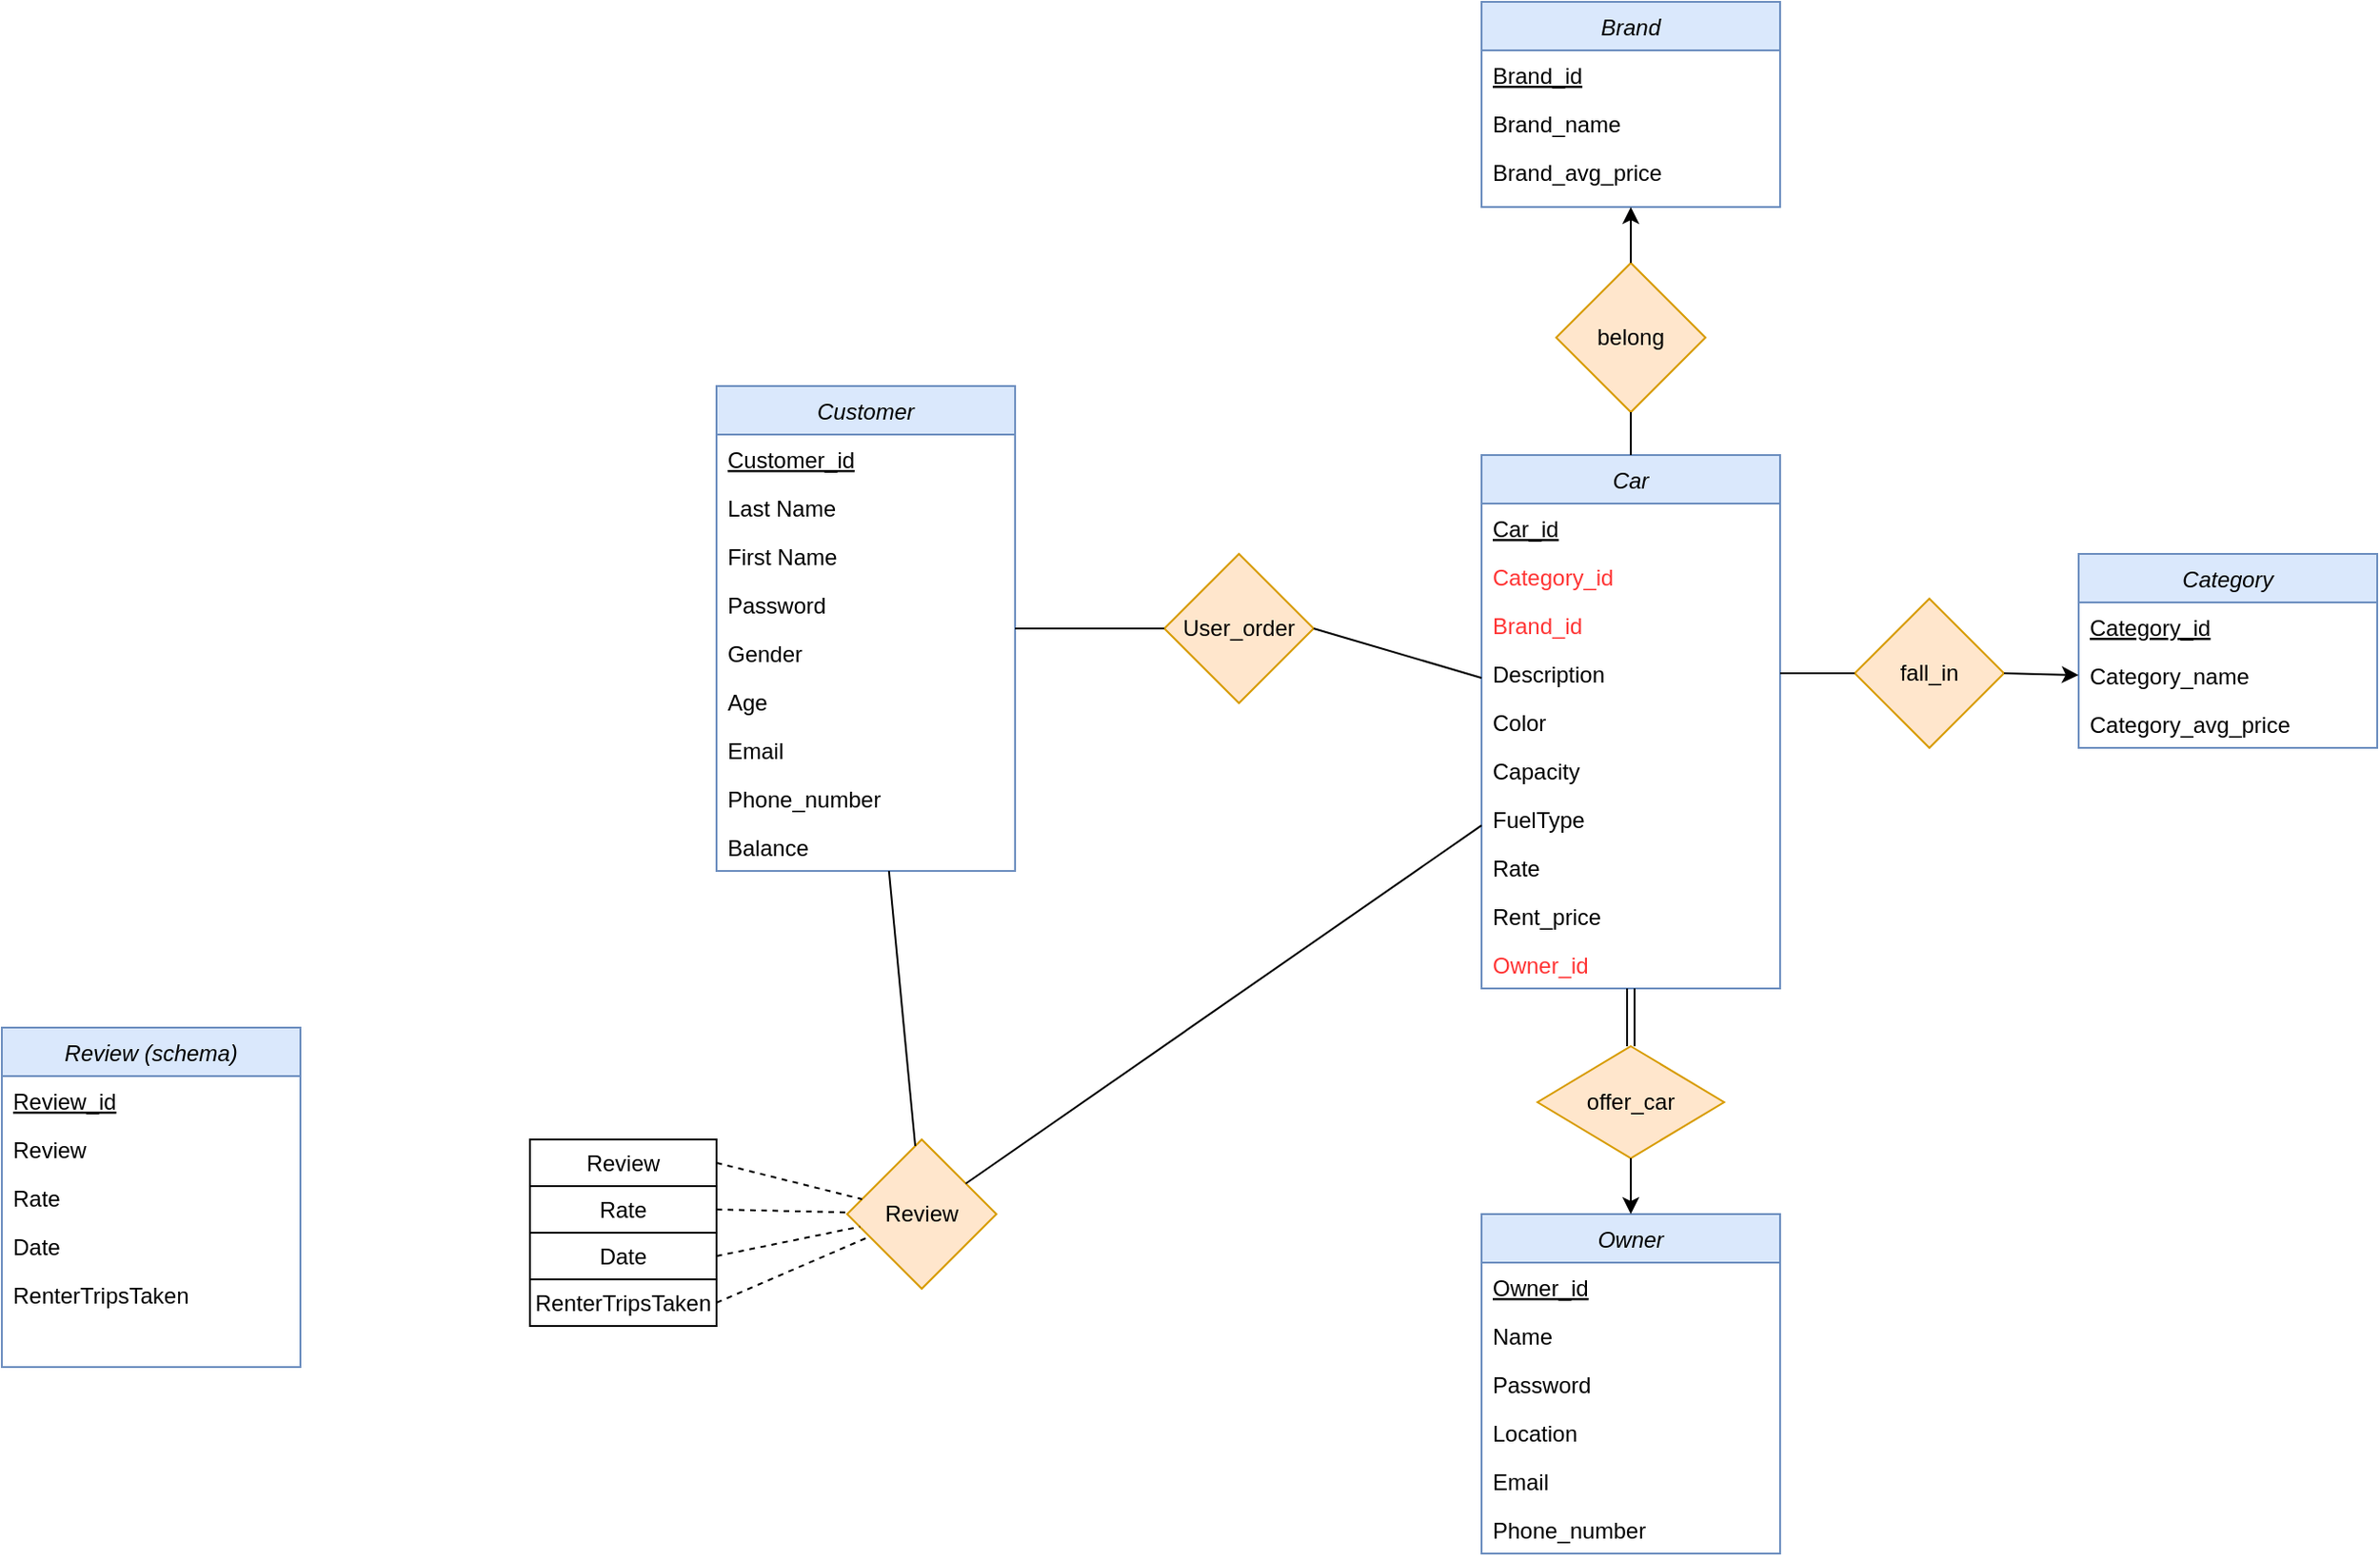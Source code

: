 <mxfile version="16.5.1" type="device" pages="5"><diagram id="C5RBs43oDa-KdzZeNtuy" name="ER-Diagram_v1"><mxGraphModel dx="2070" dy="2153" grid="1" gridSize="10" guides="1" tooltips="1" connect="1" arrows="1" fold="1" page="1" pageScale="1" pageWidth="827" pageHeight="1169" math="0" shadow="0"><root><mxCell id="WIyWlLk6GJQsqaUBKTNV-0"/><mxCell id="WIyWlLk6GJQsqaUBKTNV-1" parent="WIyWlLk6GJQsqaUBKTNV-0"/><mxCell id="zkfFHV4jXpPFQw0GAbJ--0" value="Customer" style="swimlane;fontStyle=2;align=center;verticalAlign=top;childLayout=stackLayout;horizontal=1;startSize=26;horizontalStack=0;resizeParent=1;resizeLast=0;collapsible=1;marginBottom=0;rounded=0;shadow=0;strokeWidth=1;fillColor=#dae8fc;strokeColor=#6c8ebf;" parent="WIyWlLk6GJQsqaUBKTNV-1" vertex="1"><mxGeometry x="-110" y="76" width="160" height="260" as="geometry"><mxRectangle x="230" y="140" width="160" height="26" as="alternateBounds"/></mxGeometry></mxCell><mxCell id="zkfFHV4jXpPFQw0GAbJ--1" value="Customer_id" style="text;align=left;verticalAlign=top;spacingLeft=4;spacingRight=4;overflow=hidden;rotatable=0;points=[[0,0.5],[1,0.5]];portConstraint=eastwest;fontStyle=4" parent="zkfFHV4jXpPFQw0GAbJ--0" vertex="1"><mxGeometry y="26" width="160" height="26" as="geometry"/></mxCell><mxCell id="zkfFHV4jXpPFQw0GAbJ--5" value="Last Name" style="text;align=left;verticalAlign=top;spacingLeft=4;spacingRight=4;overflow=hidden;rotatable=0;points=[[0,0.5],[1,0.5]];portConstraint=eastwest;" parent="zkfFHV4jXpPFQw0GAbJ--0" vertex="1"><mxGeometry y="52" width="160" height="26" as="geometry"/></mxCell><mxCell id="upn8Ob1kDze0uqoHE4Qa-0" value="First Name" style="text;align=left;verticalAlign=top;spacingLeft=4;spacingRight=4;overflow=hidden;rotatable=0;points=[[0,0.5],[1,0.5]];portConstraint=eastwest;" parent="zkfFHV4jXpPFQw0GAbJ--0" vertex="1"><mxGeometry y="78" width="160" height="26" as="geometry"/></mxCell><mxCell id="upn8Ob1kDze0uqoHE4Qa-1" value="Password" style="text;align=left;verticalAlign=top;spacingLeft=4;spacingRight=4;overflow=hidden;rotatable=0;points=[[0,0.5],[1,0.5]];portConstraint=eastwest;" parent="zkfFHV4jXpPFQw0GAbJ--0" vertex="1"><mxGeometry y="104" width="160" height="26" as="geometry"/></mxCell><mxCell id="upn8Ob1kDze0uqoHE4Qa-3" value="Gender" style="text;align=left;verticalAlign=top;spacingLeft=4;spacingRight=4;overflow=hidden;rotatable=0;points=[[0,0.5],[1,0.5]];portConstraint=eastwest;" parent="zkfFHV4jXpPFQw0GAbJ--0" vertex="1"><mxGeometry y="130" width="160" height="26" as="geometry"/></mxCell><mxCell id="upn8Ob1kDze0uqoHE4Qa-4" value="Age" style="text;align=left;verticalAlign=top;spacingLeft=4;spacingRight=4;overflow=hidden;rotatable=0;points=[[0,0.5],[1,0.5]];portConstraint=eastwest;" parent="zkfFHV4jXpPFQw0GAbJ--0" vertex="1"><mxGeometry y="156" width="160" height="26" as="geometry"/></mxCell><mxCell id="zkfFHV4jXpPFQw0GAbJ--2" value="Email" style="text;align=left;verticalAlign=top;spacingLeft=4;spacingRight=4;overflow=hidden;rotatable=0;points=[[0,0.5],[1,0.5]];portConstraint=eastwest;rounded=0;shadow=0;html=0;" parent="zkfFHV4jXpPFQw0GAbJ--0" vertex="1"><mxGeometry y="182" width="160" height="26" as="geometry"/></mxCell><mxCell id="upn8Ob1kDze0uqoHE4Qa-41" value="Phone_number" style="text;align=left;verticalAlign=top;spacingLeft=4;spacingRight=4;overflow=hidden;rotatable=0;points=[[0,0.5],[1,0.5]];portConstraint=eastwest;rounded=0;shadow=0;html=0;" parent="zkfFHV4jXpPFQw0GAbJ--0" vertex="1"><mxGeometry y="208" width="160" height="26" as="geometry"/></mxCell><mxCell id="upn8Ob1kDze0uqoHE4Qa-2" value="Balance" style="text;align=left;verticalAlign=top;spacingLeft=4;spacingRight=4;overflow=hidden;rotatable=0;points=[[0,0.5],[1,0.5]];portConstraint=eastwest;" parent="zkfFHV4jXpPFQw0GAbJ--0" vertex="1"><mxGeometry y="234" width="160" height="26" as="geometry"/></mxCell><mxCell id="upn8Ob1kDze0uqoHE4Qa-8" value="Category" style="swimlane;fontStyle=2;align=center;verticalAlign=top;childLayout=stackLayout;horizontal=1;startSize=26;horizontalStack=0;resizeParent=1;resizeLast=0;collapsible=1;marginBottom=0;rounded=0;shadow=0;strokeWidth=1;fillColor=#dae8fc;strokeColor=#6c8ebf;" parent="WIyWlLk6GJQsqaUBKTNV-1" vertex="1"><mxGeometry x="620" y="166" width="160" height="104" as="geometry"><mxRectangle x="230" y="140" width="160" height="26" as="alternateBounds"/></mxGeometry></mxCell><mxCell id="upn8Ob1kDze0uqoHE4Qa-9" value="Category_id" style="text;align=left;verticalAlign=top;spacingLeft=4;spacingRight=4;overflow=hidden;rotatable=0;points=[[0,0.5],[1,0.5]];portConstraint=eastwest;fontStyle=4" parent="upn8Ob1kDze0uqoHE4Qa-8" vertex="1"><mxGeometry y="26" width="160" height="26" as="geometry"/></mxCell><mxCell id="upn8Ob1kDze0uqoHE4Qa-10" value="Category_name" style="text;align=left;verticalAlign=top;spacingLeft=4;spacingRight=4;overflow=hidden;rotatable=0;points=[[0,0.5],[1,0.5]];portConstraint=eastwest;" parent="upn8Ob1kDze0uqoHE4Qa-8" vertex="1"><mxGeometry y="52" width="160" height="26" as="geometry"/></mxCell><mxCell id="upn8Ob1kDze0uqoHE4Qa-30" value="Category_avg_price" style="text;align=left;verticalAlign=top;spacingLeft=4;spacingRight=4;overflow=hidden;rotatable=0;points=[[0,0.5],[1,0.5]];portConstraint=eastwest;" parent="upn8Ob1kDze0uqoHE4Qa-8" vertex="1"><mxGeometry y="78" width="160" height="26" as="geometry"/></mxCell><mxCell id="upn8Ob1kDze0uqoHE4Qa-18" value="Car" style="swimlane;fontStyle=2;align=center;verticalAlign=top;childLayout=stackLayout;horizontal=1;startSize=26;horizontalStack=0;resizeParent=1;resizeLast=0;collapsible=1;marginBottom=0;rounded=0;shadow=0;strokeWidth=1;fillColor=#dae8fc;strokeColor=#6c8ebf;" parent="WIyWlLk6GJQsqaUBKTNV-1" vertex="1"><mxGeometry x="300" y="113" width="160" height="286" as="geometry"><mxRectangle x="230" y="140" width="160" height="26" as="alternateBounds"/></mxGeometry></mxCell><mxCell id="upn8Ob1kDze0uqoHE4Qa-19" value="Car_id" style="text;align=left;verticalAlign=top;spacingLeft=4;spacingRight=4;overflow=hidden;rotatable=0;points=[[0,0.5],[1,0.5]];portConstraint=eastwest;fontStyle=4" parent="upn8Ob1kDze0uqoHE4Qa-18" vertex="1"><mxGeometry y="26" width="160" height="26" as="geometry"/></mxCell><mxCell id="upn8Ob1kDze0uqoHE4Qa-20" value="Category_id" style="text;align=left;verticalAlign=top;spacingLeft=4;spacingRight=4;overflow=hidden;rotatable=0;points=[[0,0.5],[1,0.5]];portConstraint=eastwest;fontColor=#FF3333;" parent="upn8Ob1kDze0uqoHE4Qa-18" vertex="1"><mxGeometry y="52" width="160" height="26" as="geometry"/></mxCell><mxCell id="upn8Ob1kDze0uqoHE4Qa-21" value="Brand_id" style="text;align=left;verticalAlign=top;spacingLeft=4;spacingRight=4;overflow=hidden;rotatable=0;points=[[0,0.5],[1,0.5]];portConstraint=eastwest;fontColor=#FF3333;" parent="upn8Ob1kDze0uqoHE4Qa-18" vertex="1"><mxGeometry y="78" width="160" height="26" as="geometry"/></mxCell><mxCell id="IpkeHHgoRh_ZwI1qNXy5-11" value="Description" style="text;align=left;verticalAlign=top;spacingLeft=4;spacingRight=4;overflow=hidden;rotatable=0;points=[[0,0.5],[1,0.5]];portConstraint=eastwest;" parent="upn8Ob1kDze0uqoHE4Qa-18" vertex="1"><mxGeometry y="104" width="160" height="26" as="geometry"/></mxCell><mxCell id="IpkeHHgoRh_ZwI1qNXy5-12" value="Color" style="text;align=left;verticalAlign=top;spacingLeft=4;spacingRight=4;overflow=hidden;rotatable=0;points=[[0,0.5],[1,0.5]];portConstraint=eastwest;" parent="upn8Ob1kDze0uqoHE4Qa-18" vertex="1"><mxGeometry y="130" width="160" height="26" as="geometry"/></mxCell><mxCell id="IpkeHHgoRh_ZwI1qNXy5-13" value="Capacity" style="text;align=left;verticalAlign=top;spacingLeft=4;spacingRight=4;overflow=hidden;rotatable=0;points=[[0,0.5],[1,0.5]];portConstraint=eastwest;" parent="upn8Ob1kDze0uqoHE4Qa-18" vertex="1"><mxGeometry y="156" width="160" height="26" as="geometry"/></mxCell><mxCell id="IpkeHHgoRh_ZwI1qNXy5-2" value="FuelType" style="text;align=left;verticalAlign=top;spacingLeft=4;spacingRight=4;overflow=hidden;rotatable=0;points=[[0,0.5],[1,0.5]];portConstraint=eastwest;" parent="upn8Ob1kDze0uqoHE4Qa-18" vertex="1"><mxGeometry y="182" width="160" height="26" as="geometry"/></mxCell><mxCell id="IpkeHHgoRh_ZwI1qNXy5-14" value="Rate" style="text;align=left;verticalAlign=top;spacingLeft=4;spacingRight=4;overflow=hidden;rotatable=0;points=[[0,0.5],[1,0.5]];portConstraint=eastwest;" parent="upn8Ob1kDze0uqoHE4Qa-18" vertex="1"><mxGeometry y="208" width="160" height="26" as="geometry"/></mxCell><mxCell id="upn8Ob1kDze0uqoHE4Qa-23" value="Rent_price" style="text;align=left;verticalAlign=top;spacingLeft=4;spacingRight=4;overflow=hidden;rotatable=0;points=[[0,0.5],[1,0.5]];portConstraint=eastwest;" parent="upn8Ob1kDze0uqoHE4Qa-18" vertex="1"><mxGeometry y="234" width="160" height="26" as="geometry"/></mxCell><mxCell id="IpkeHHgoRh_ZwI1qNXy5-15" value="Owner_id" style="text;align=left;verticalAlign=top;spacingLeft=4;spacingRight=4;overflow=hidden;rotatable=0;points=[[0,0.5],[1,0.5]];portConstraint=eastwest;fontColor=#FF3333;" parent="upn8Ob1kDze0uqoHE4Qa-18" vertex="1"><mxGeometry y="260" width="160" height="26" as="geometry"/></mxCell><mxCell id="upn8Ob1kDze0uqoHE4Qa-27" value="Brand" style="swimlane;fontStyle=2;align=center;verticalAlign=top;childLayout=stackLayout;horizontal=1;startSize=26;horizontalStack=0;resizeParent=1;resizeLast=0;collapsible=1;marginBottom=0;rounded=0;shadow=0;strokeWidth=1;fillColor=#dae8fc;strokeColor=#6c8ebf;" parent="WIyWlLk6GJQsqaUBKTNV-1" vertex="1"><mxGeometry x="300" y="-130" width="160" height="110" as="geometry"><mxRectangle x="230" y="140" width="160" height="26" as="alternateBounds"/></mxGeometry></mxCell><mxCell id="upn8Ob1kDze0uqoHE4Qa-28" value="Brand_id" style="text;align=left;verticalAlign=top;spacingLeft=4;spacingRight=4;overflow=hidden;rotatable=0;points=[[0,0.5],[1,0.5]];portConstraint=eastwest;fontStyle=4" parent="upn8Ob1kDze0uqoHE4Qa-27" vertex="1"><mxGeometry y="26" width="160" height="26" as="geometry"/></mxCell><mxCell id="upn8Ob1kDze0uqoHE4Qa-29" value="Brand_name" style="text;align=left;verticalAlign=top;spacingLeft=4;spacingRight=4;overflow=hidden;rotatable=0;points=[[0,0.5],[1,0.5]];portConstraint=eastwest;" parent="upn8Ob1kDze0uqoHE4Qa-27" vertex="1"><mxGeometry y="52" width="160" height="26" as="geometry"/></mxCell><mxCell id="upn8Ob1kDze0uqoHE4Qa-31" value="Brand_avg_price" style="text;align=left;verticalAlign=top;spacingLeft=4;spacingRight=4;overflow=hidden;rotatable=0;points=[[0,0.5],[1,0.5]];portConstraint=eastwest;" parent="upn8Ob1kDze0uqoHE4Qa-27" vertex="1"><mxGeometry y="78" width="160" height="32" as="geometry"/></mxCell><mxCell id="upn8Ob1kDze0uqoHE4Qa-32" value="Owner" style="swimlane;fontStyle=2;align=center;verticalAlign=top;childLayout=stackLayout;horizontal=1;startSize=26;horizontalStack=0;resizeParent=1;resizeLast=0;collapsible=1;marginBottom=0;rounded=0;shadow=0;strokeWidth=1;fillColor=#dae8fc;strokeColor=#6c8ebf;" parent="WIyWlLk6GJQsqaUBKTNV-1" vertex="1"><mxGeometry x="300" y="520" width="160" height="182" as="geometry"><mxRectangle x="230" y="140" width="160" height="26" as="alternateBounds"/></mxGeometry></mxCell><mxCell id="upn8Ob1kDze0uqoHE4Qa-33" value="Owner_id" style="text;align=left;verticalAlign=top;spacingLeft=4;spacingRight=4;overflow=hidden;rotatable=0;points=[[0,0.5],[1,0.5]];portConstraint=eastwest;fontStyle=4" parent="upn8Ob1kDze0uqoHE4Qa-32" vertex="1"><mxGeometry y="26" width="160" height="26" as="geometry"/></mxCell><mxCell id="upn8Ob1kDze0uqoHE4Qa-34" value="Name" style="text;align=left;verticalAlign=top;spacingLeft=4;spacingRight=4;overflow=hidden;rotatable=0;points=[[0,0.5],[1,0.5]];portConstraint=eastwest;" parent="upn8Ob1kDze0uqoHE4Qa-32" vertex="1"><mxGeometry y="52" width="160" height="26" as="geometry"/></mxCell><mxCell id="upn8Ob1kDze0uqoHE4Qa-36" value="Password" style="text;align=left;verticalAlign=top;spacingLeft=4;spacingRight=4;overflow=hidden;rotatable=0;points=[[0,0.5],[1,0.5]];portConstraint=eastwest;" parent="upn8Ob1kDze0uqoHE4Qa-32" vertex="1"><mxGeometry y="78" width="160" height="26" as="geometry"/></mxCell><mxCell id="upn8Ob1kDze0uqoHE4Qa-42" value="Location" style="text;align=left;verticalAlign=top;spacingLeft=4;spacingRight=4;overflow=hidden;rotatable=0;points=[[0,0.5],[1,0.5]];portConstraint=eastwest;" parent="upn8Ob1kDze0uqoHE4Qa-32" vertex="1"><mxGeometry y="104" width="160" height="26" as="geometry"/></mxCell><mxCell id="upn8Ob1kDze0uqoHE4Qa-44" value="Email" style="text;align=left;verticalAlign=top;spacingLeft=4;spacingRight=4;overflow=hidden;rotatable=0;points=[[0,0.5],[1,0.5]];portConstraint=eastwest;rounded=0;shadow=0;html=0;" parent="upn8Ob1kDze0uqoHE4Qa-32" vertex="1"><mxGeometry y="130" width="160" height="26" as="geometry"/></mxCell><mxCell id="upn8Ob1kDze0uqoHE4Qa-43" value="Phone_number" style="text;align=left;verticalAlign=top;spacingLeft=4;spacingRight=4;overflow=hidden;rotatable=0;points=[[0,0.5],[1,0.5]];portConstraint=eastwest;rounded=0;shadow=0;html=0;" parent="upn8Ob1kDze0uqoHE4Qa-32" vertex="1"><mxGeometry y="156" width="160" height="26" as="geometry"/></mxCell><mxCell id="upn8Ob1kDze0uqoHE4Qa-54" value="fall_in" style="rhombus;whiteSpace=wrap;html=1;fillColor=#ffe6cc;strokeColor=#d79b00;" parent="WIyWlLk6GJQsqaUBKTNV-1" vertex="1"><mxGeometry x="500" y="190" width="80" height="80" as="geometry"/></mxCell><mxCell id="upn8Ob1kDze0uqoHE4Qa-55" value="" style="endArrow=classic;html=1;rounded=0;exitX=1;exitY=0.5;exitDx=0;exitDy=0;entryX=0;entryY=0.5;entryDx=0;entryDy=0;" parent="WIyWlLk6GJQsqaUBKTNV-1" source="upn8Ob1kDze0uqoHE4Qa-54" target="upn8Ob1kDze0uqoHE4Qa-10" edge="1"><mxGeometry width="50" height="50" relative="1" as="geometry"><mxPoint x="310" y="270" as="sourcePoint"/><mxPoint x="360" y="220" as="targetPoint"/></mxGeometry></mxCell><mxCell id="upn8Ob1kDze0uqoHE4Qa-56" value="" style="endArrow=none;html=1;rounded=0;entryX=0;entryY=0.5;entryDx=0;entryDy=0;exitX=1;exitY=0.5;exitDx=0;exitDy=0;" parent="WIyWlLk6GJQsqaUBKTNV-1" target="upn8Ob1kDze0uqoHE4Qa-54" edge="1"><mxGeometry width="50" height="50" relative="1" as="geometry"><mxPoint x="460" y="230.0" as="sourcePoint"/><mxPoint x="360" y="220" as="targetPoint"/></mxGeometry></mxCell><mxCell id="upn8Ob1kDze0uqoHE4Qa-57" value="belong" style="rhombus;whiteSpace=wrap;html=1;fillColor=#ffe6cc;strokeColor=#d79b00;" parent="WIyWlLk6GJQsqaUBKTNV-1" vertex="1"><mxGeometry x="340" y="10" width="80" height="80" as="geometry"/></mxCell><mxCell id="upn8Ob1kDze0uqoHE4Qa-58" value="" style="endArrow=classic;html=1;rounded=0;exitX=0.5;exitY=0;exitDx=0;exitDy=0;" parent="WIyWlLk6GJQsqaUBKTNV-1" source="upn8Ob1kDze0uqoHE4Qa-57" target="upn8Ob1kDze0uqoHE4Qa-31" edge="1"><mxGeometry width="50" height="50" relative="1" as="geometry"><mxPoint x="310" y="200" as="sourcePoint"/><mxPoint x="370" y="-30" as="targetPoint"/></mxGeometry></mxCell><mxCell id="upn8Ob1kDze0uqoHE4Qa-59" value="" style="endArrow=none;html=1;rounded=0;entryX=0.5;entryY=1;entryDx=0;entryDy=0;exitX=0.5;exitY=0;exitDx=0;exitDy=0;" parent="WIyWlLk6GJQsqaUBKTNV-1" source="upn8Ob1kDze0uqoHE4Qa-18" target="upn8Ob1kDze0uqoHE4Qa-57" edge="1"><mxGeometry width="50" height="50" relative="1" as="geometry"><mxPoint x="310" y="200" as="sourcePoint"/><mxPoint x="360" y="150" as="targetPoint"/></mxGeometry></mxCell><mxCell id="upn8Ob1kDze0uqoHE4Qa-61" value="User_order" style="rhombus;whiteSpace=wrap;html=1;fillColor=#ffe6cc;strokeColor=#d79b00;" parent="WIyWlLk6GJQsqaUBKTNV-1" vertex="1"><mxGeometry x="130" y="166" width="80" height="80" as="geometry"/></mxCell><mxCell id="upn8Ob1kDze0uqoHE4Qa-67" value="offer_car" style="rhombus;whiteSpace=wrap;html=1;fillColor=#ffe6cc;strokeColor=#d79b00;" parent="WIyWlLk6GJQsqaUBKTNV-1" vertex="1"><mxGeometry x="330" y="430" width="100" height="60" as="geometry"/></mxCell><mxCell id="upn8Ob1kDze0uqoHE4Qa-68" value="" style="endArrow=classic;html=1;rounded=0;exitX=0.5;exitY=1;exitDx=0;exitDy=0;entryX=0.5;entryY=0;entryDx=0;entryDy=0;" parent="WIyWlLk6GJQsqaUBKTNV-1" source="upn8Ob1kDze0uqoHE4Qa-67" target="upn8Ob1kDze0uqoHE4Qa-32" edge="1"><mxGeometry width="50" height="50" relative="1" as="geometry"><mxPoint x="120" y="390" as="sourcePoint"/><mxPoint x="170" y="343" as="targetPoint"/></mxGeometry></mxCell><mxCell id="IpkeHHgoRh_ZwI1qNXy5-0" value="" style="endArrow=none;html=1;rounded=0;exitX=1;exitY=0.5;exitDx=0;exitDy=0;" parent="WIyWlLk6GJQsqaUBKTNV-1" source="upn8Ob1kDze0uqoHE4Qa-61" target="upn8Ob1kDze0uqoHE4Qa-18" edge="1"><mxGeometry width="50" height="50" relative="1" as="geometry"><mxPoint x="180" y="350" as="sourcePoint"/><mxPoint x="230" y="300" as="targetPoint"/></mxGeometry></mxCell><mxCell id="IpkeHHgoRh_ZwI1qNXy5-1" value="" style="endArrow=none;html=1;rounded=0;entryX=0;entryY=0.5;entryDx=0;entryDy=0;" parent="WIyWlLk6GJQsqaUBKTNV-1" source="zkfFHV4jXpPFQw0GAbJ--0" target="upn8Ob1kDze0uqoHE4Qa-61" edge="1"><mxGeometry width="50" height="50" relative="1" as="geometry"><mxPoint x="220.0" y="216" as="sourcePoint"/><mxPoint x="310.0" y="217.059" as="targetPoint"/></mxGeometry></mxCell><mxCell id="IpkeHHgoRh_ZwI1qNXy5-3" value="Review (schema)" style="swimlane;fontStyle=2;align=center;verticalAlign=top;childLayout=stackLayout;horizontal=1;startSize=26;horizontalStack=0;resizeParent=1;resizeLast=0;collapsible=1;marginBottom=0;rounded=0;shadow=0;strokeWidth=1;fillColor=#dae8fc;strokeColor=#6c8ebf;" parent="WIyWlLk6GJQsqaUBKTNV-1" vertex="1"><mxGeometry x="-493" y="420" width="160" height="182" as="geometry"><mxRectangle x="230" y="140" width="160" height="26" as="alternateBounds"/></mxGeometry></mxCell><mxCell id="IpkeHHgoRh_ZwI1qNXy5-4" value="Review_id" style="text;align=left;verticalAlign=top;spacingLeft=4;spacingRight=4;overflow=hidden;rotatable=0;points=[[0,0.5],[1,0.5]];portConstraint=eastwest;fontStyle=4" parent="IpkeHHgoRh_ZwI1qNXy5-3" vertex="1"><mxGeometry y="26" width="160" height="26" as="geometry"/></mxCell><mxCell id="IpkeHHgoRh_ZwI1qNXy5-16" value="Review" style="text;align=left;verticalAlign=top;spacingLeft=4;spacingRight=4;overflow=hidden;rotatable=0;points=[[0,0.5],[1,0.5]];portConstraint=eastwest;" parent="IpkeHHgoRh_ZwI1qNXy5-3" vertex="1"><mxGeometry y="52" width="160" height="26" as="geometry"/></mxCell><mxCell id="IpkeHHgoRh_ZwI1qNXy5-5" value="Rate" style="text;align=left;verticalAlign=top;spacingLeft=4;spacingRight=4;overflow=hidden;rotatable=0;points=[[0,0.5],[1,0.5]];portConstraint=eastwest;" parent="IpkeHHgoRh_ZwI1qNXy5-3" vertex="1"><mxGeometry y="78" width="160" height="26" as="geometry"/></mxCell><mxCell id="IpkeHHgoRh_ZwI1qNXy5-10" value="Date" style="text;align=left;verticalAlign=top;spacingLeft=4;spacingRight=4;overflow=hidden;rotatable=0;points=[[0,0.5],[1,0.5]];portConstraint=eastwest;" parent="IpkeHHgoRh_ZwI1qNXy5-3" vertex="1"><mxGeometry y="104" width="160" height="26" as="geometry"/></mxCell><mxCell id="IpkeHHgoRh_ZwI1qNXy5-17" value="RenterTripsTaken" style="text;align=left;verticalAlign=top;spacingLeft=4;spacingRight=4;overflow=hidden;rotatable=0;points=[[0,0.5],[1,0.5]];portConstraint=eastwest;" parent="IpkeHHgoRh_ZwI1qNXy5-3" vertex="1"><mxGeometry y="130" width="160" height="26" as="geometry"/></mxCell><mxCell id="IpkeHHgoRh_ZwI1qNXy5-18" value="Review" style="rhombus;whiteSpace=wrap;html=1;fillColor=#ffe6cc;strokeColor=#d79b00;" parent="WIyWlLk6GJQsqaUBKTNV-1" vertex="1"><mxGeometry x="-40" y="480" width="80" height="80" as="geometry"/></mxCell><mxCell id="IpkeHHgoRh_ZwI1qNXy5-22" value="&lt;span style=&quot;color: rgb(0 , 0 , 0) ; text-align: left&quot;&gt;Review&lt;/span&gt;" style="rounded=0;whiteSpace=wrap;html=1;fontColor=#FF3333;" parent="WIyWlLk6GJQsqaUBKTNV-1" vertex="1"><mxGeometry x="-210" y="480" width="100" height="25" as="geometry"/></mxCell><mxCell id="IpkeHHgoRh_ZwI1qNXy5-23" value="" style="endArrow=none;html=1;rounded=0;fontColor=#FF3333;" parent="WIyWlLk6GJQsqaUBKTNV-1" source="IpkeHHgoRh_ZwI1qNXy5-18" target="zkfFHV4jXpPFQw0GAbJ--0" edge="1"><mxGeometry width="50" height="50" relative="1" as="geometry"><mxPoint x="-50" y="430" as="sourcePoint"/><mxPoint y="380" as="targetPoint"/></mxGeometry></mxCell><mxCell id="IpkeHHgoRh_ZwI1qNXy5-24" value="" style="endArrow=none;html=1;rounded=0;fontColor=#FF3333;" parent="WIyWlLk6GJQsqaUBKTNV-1" source="IpkeHHgoRh_ZwI1qNXy5-18" target="upn8Ob1kDze0uqoHE4Qa-18" edge="1"><mxGeometry width="50" height="50" relative="1" as="geometry"><mxPoint x="6.512" y="493.488" as="sourcePoint"/><mxPoint x="-7.58" y="346" as="targetPoint"/></mxGeometry></mxCell><mxCell id="IpkeHHgoRh_ZwI1qNXy5-25" value="&lt;span style=&quot;color: rgb(0 , 0 , 0) ; text-align: left&quot;&gt;Rate&lt;/span&gt;" style="rounded=0;whiteSpace=wrap;html=1;fontColor=#FF3333;" parent="WIyWlLk6GJQsqaUBKTNV-1" vertex="1"><mxGeometry x="-210" y="505" width="100" height="25" as="geometry"/></mxCell><mxCell id="IpkeHHgoRh_ZwI1qNXy5-26" value="&lt;span style=&quot;color: rgb(0 , 0 , 0) ; text-align: left&quot;&gt;Date&lt;/span&gt;" style="rounded=0;whiteSpace=wrap;html=1;fontColor=#FF3333;" parent="WIyWlLk6GJQsqaUBKTNV-1" vertex="1"><mxGeometry x="-210" y="530" width="100" height="25" as="geometry"/></mxCell><mxCell id="IpkeHHgoRh_ZwI1qNXy5-27" value="&lt;span style=&quot;color: rgb(0 , 0 , 0) ; text-align: left&quot;&gt;RenterTripsTaken&lt;/span&gt;" style="rounded=0;whiteSpace=wrap;html=1;fontColor=#FF3333;" parent="WIyWlLk6GJQsqaUBKTNV-1" vertex="1"><mxGeometry x="-210" y="555" width="100" height="25" as="geometry"/></mxCell><mxCell id="IpkeHHgoRh_ZwI1qNXy5-28" value="" style="endArrow=none;dashed=1;html=1;rounded=0;fontColor=#FF3333;exitX=1;exitY=0.5;exitDx=0;exitDy=0;" parent="WIyWlLk6GJQsqaUBKTNV-1" source="IpkeHHgoRh_ZwI1qNXy5-22" target="IpkeHHgoRh_ZwI1qNXy5-18" edge="1"><mxGeometry width="50" height="50" relative="1" as="geometry"><mxPoint x="-80" y="500" as="sourcePoint"/><mxPoint x="-30" y="450" as="targetPoint"/></mxGeometry></mxCell><mxCell id="IpkeHHgoRh_ZwI1qNXy5-29" value="" style="endArrow=none;dashed=1;html=1;rounded=0;fontColor=#FF3333;exitX=1;exitY=0.5;exitDx=0;exitDy=0;" parent="WIyWlLk6GJQsqaUBKTNV-1" source="IpkeHHgoRh_ZwI1qNXy5-25" target="IpkeHHgoRh_ZwI1qNXy5-18" edge="1"><mxGeometry width="50" height="50" relative="1" as="geometry"><mxPoint x="-110" y="520" as="sourcePoint"/><mxPoint x="-20" y="524" as="targetPoint"/></mxGeometry></mxCell><mxCell id="IpkeHHgoRh_ZwI1qNXy5-30" value="" style="endArrow=none;dashed=1;html=1;rounded=0;fontColor=#FF3333;exitX=1;exitY=0.5;exitDx=0;exitDy=0;" parent="WIyWlLk6GJQsqaUBKTNV-1" source="IpkeHHgoRh_ZwI1qNXy5-26" target="IpkeHHgoRh_ZwI1qNXy5-18" edge="1"><mxGeometry width="50" height="50" relative="1" as="geometry"><mxPoint x="-100" y="528.281" as="sourcePoint"/><mxPoint x="-29.385" y="529.385" as="targetPoint"/></mxGeometry></mxCell><mxCell id="IpkeHHgoRh_ZwI1qNXy5-31" value="" style="endArrow=none;dashed=1;html=1;rounded=0;fontColor=#FF3333;exitX=1;exitY=0.5;exitDx=0;exitDy=0;" parent="WIyWlLk6GJQsqaUBKTNV-1" source="IpkeHHgoRh_ZwI1qNXy5-27" target="IpkeHHgoRh_ZwI1qNXy5-18" edge="1"><mxGeometry width="50" height="50" relative="1" as="geometry"><mxPoint x="-100" y="545.469" as="sourcePoint"/><mxPoint x="-25.068" y="534.932" as="targetPoint"/></mxGeometry></mxCell><mxCell id="rz-b29Rqzb6k9tny0UaL-0" value="" style="shape=link;html=1;rounded=0;" edge="1" parent="WIyWlLk6GJQsqaUBKTNV-1" source="upn8Ob1kDze0uqoHE4Qa-18" target="upn8Ob1kDze0uqoHE4Qa-67"><mxGeometry width="100" relative="1" as="geometry"><mxPoint x="250" y="440" as="sourcePoint"/><mxPoint x="350" y="440" as="targetPoint"/></mxGeometry></mxCell></root></mxGraphModel></diagram><diagram id="NjtMd7Gg-uM3z6NyfLDN" name="ER-Diagram_v2"><mxGraphModel dx="1874" dy="811" grid="1" gridSize="10" guides="1" tooltips="1" connect="1" arrows="1" fold="1" page="1" pageScale="1" pageWidth="850" pageHeight="1100" math="0" shadow="0"><root><mxCell id="CtR2xEentrLk62SrQS_Z-0"/><mxCell id="CtR2xEentrLk62SrQS_Z-1" parent="CtR2xEentrLk62SrQS_Z-0"/><mxCell id="zonuAzo1emJHtg5xw7MS-0" value="Customer" style="swimlane;fontStyle=2;align=center;verticalAlign=top;childLayout=stackLayout;horizontal=1;startSize=26;horizontalStack=0;resizeParent=1;resizeLast=0;collapsible=1;marginBottom=0;rounded=0;shadow=0;strokeWidth=1;fillColor=#dae8fc;strokeColor=#6c8ebf;" vertex="1" parent="CtR2xEentrLk62SrQS_Z-1"><mxGeometry x="-630" y="420" width="160" height="208" as="geometry"><mxRectangle x="230" y="140" width="160" height="26" as="alternateBounds"/></mxGeometry></mxCell><mxCell id="zonuAzo1emJHtg5xw7MS-1" value="customer_id" style="text;align=left;verticalAlign=top;spacingLeft=4;spacingRight=4;overflow=hidden;rotatable=0;points=[[0,0.5],[1,0.5]];portConstraint=eastwest;fontStyle=4" vertex="1" parent="zonuAzo1emJHtg5xw7MS-0"><mxGeometry y="26" width="160" height="26" as="geometry"/></mxCell><mxCell id="zonuAzo1emJHtg5xw7MS-2" value="name" style="text;align=left;verticalAlign=top;spacingLeft=4;spacingRight=4;overflow=hidden;rotatable=0;points=[[0,0.5],[1,0.5]];portConstraint=eastwest;" vertex="1" parent="zonuAzo1emJHtg5xw7MS-0"><mxGeometry y="52" width="160" height="26" as="geometry"/></mxCell><mxCell id="zonuAzo1emJHtg5xw7MS-5" value="gender" style="text;align=left;verticalAlign=top;spacingLeft=4;spacingRight=4;overflow=hidden;rotatable=0;points=[[0,0.5],[1,0.5]];portConstraint=eastwest;" vertex="1" parent="zonuAzo1emJHtg5xw7MS-0"><mxGeometry y="78" width="160" height="26" as="geometry"/></mxCell><mxCell id="vnWtuHbCDfcb8S_IQ-JN-5" value="address" style="text;align=left;verticalAlign=top;spacingLeft=4;spacingRight=4;overflow=hidden;rotatable=0;points=[[0,0.5],[1,0.5]];portConstraint=eastwest;" vertex="1" parent="zonuAzo1emJHtg5xw7MS-0"><mxGeometry y="104" width="160" height="26" as="geometry"/></mxCell><mxCell id="zonuAzo1emJHtg5xw7MS-7" value="email" style="text;align=left;verticalAlign=top;spacingLeft=4;spacingRight=4;overflow=hidden;rotatable=0;points=[[0,0.5],[1,0.5]];portConstraint=eastwest;rounded=0;shadow=0;html=0;" vertex="1" parent="zonuAzo1emJHtg5xw7MS-0"><mxGeometry y="130" width="160" height="26" as="geometry"/></mxCell><mxCell id="zonuAzo1emJHtg5xw7MS-9" value="balance" style="text;align=left;verticalAlign=top;spacingLeft=4;spacingRight=4;overflow=hidden;rotatable=0;points=[[0,0.5],[1,0.5]];portConstraint=eastwest;" vertex="1" parent="zonuAzo1emJHtg5xw7MS-0"><mxGeometry y="156" width="160" height="26" as="geometry"/></mxCell><mxCell id="zonuAzo1emJHtg5xw7MS-4" value="password" style="text;align=left;verticalAlign=top;spacingLeft=4;spacingRight=4;overflow=hidden;rotatable=0;points=[[0,0.5],[1,0.5]];portConstraint=eastwest;" vertex="1" parent="zonuAzo1emJHtg5xw7MS-0"><mxGeometry y="182" width="160" height="26" as="geometry"/></mxCell><mxCell id="zonuAzo1emJHtg5xw7MS-14" value="Car" style="swimlane;fontStyle=2;align=center;verticalAlign=top;childLayout=stackLayout;horizontal=1;startSize=26;horizontalStack=0;resizeParent=1;resizeLast=0;collapsible=1;marginBottom=0;rounded=0;shadow=0;strokeWidth=1;fillColor=#dae8fc;strokeColor=#6c8ebf;" vertex="1" parent="CtR2xEentrLk62SrQS_Z-1"><mxGeometry x="-320" y="269" width="160" height="312" as="geometry"><mxRectangle x="230" y="140" width="160" height="26" as="alternateBounds"/></mxGeometry></mxCell><mxCell id="zonuAzo1emJHtg5xw7MS-15" value="car_id" style="text;align=left;verticalAlign=top;spacingLeft=4;spacingRight=4;overflow=hidden;rotatable=0;points=[[0,0.5],[1,0.5]];portConstraint=eastwest;fontStyle=4" vertex="1" parent="zonuAzo1emJHtg5xw7MS-14"><mxGeometry y="26" width="160" height="26" as="geometry"/></mxCell><mxCell id="zonuAzo1emJHtg5xw7MS-18" value="description" style="text;align=left;verticalAlign=top;spacingLeft=4;spacingRight=4;overflow=hidden;rotatable=0;points=[[0,0.5],[1,0.5]];portConstraint=eastwest;" vertex="1" parent="zonuAzo1emJHtg5xw7MS-14"><mxGeometry y="52" width="160" height="26" as="geometry"/></mxCell><mxCell id="zonuAzo1emJHtg5xw7MS-16" value="category" style="text;align=left;verticalAlign=top;spacingLeft=4;spacingRight=4;overflow=hidden;rotatable=0;points=[[0,0.5],[1,0.5]];portConstraint=eastwest;fontColor=#000000;" vertex="1" parent="zonuAzo1emJHtg5xw7MS-14"><mxGeometry y="78" width="160" height="26" as="geometry"/></mxCell><mxCell id="zonuAzo1emJHtg5xw7MS-17" value="brand" style="text;align=left;verticalAlign=top;spacingLeft=4;spacingRight=4;overflow=hidden;rotatable=0;points=[[0,0.5],[1,0.5]];portConstraint=eastwest;fontColor=#000000;" vertex="1" parent="zonuAzo1emJHtg5xw7MS-14"><mxGeometry y="104" width="160" height="26" as="geometry"/></mxCell><mxCell id="zonuAzo1emJHtg5xw7MS-19" value="color" style="text;align=left;verticalAlign=top;spacingLeft=4;spacingRight=4;overflow=hidden;rotatable=0;points=[[0,0.5],[1,0.5]];portConstraint=eastwest;" vertex="1" parent="zonuAzo1emJHtg5xw7MS-14"><mxGeometry y="130" width="160" height="26" as="geometry"/></mxCell><mxCell id="zonuAzo1emJHtg5xw7MS-20" value="capacity" style="text;align=left;verticalAlign=top;spacingLeft=4;spacingRight=4;overflow=hidden;rotatable=0;points=[[0,0.5],[1,0.5]];portConstraint=eastwest;" vertex="1" parent="zonuAzo1emJHtg5xw7MS-14"><mxGeometry y="156" width="160" height="26" as="geometry"/></mxCell><mxCell id="zonuAzo1emJHtg5xw7MS-21" value="fuel_type" style="text;align=left;verticalAlign=top;spacingLeft=4;spacingRight=4;overflow=hidden;rotatable=0;points=[[0,0.5],[1,0.5]];portConstraint=eastwest;" vertex="1" parent="zonuAzo1emJHtg5xw7MS-14"><mxGeometry y="182" width="160" height="26" as="geometry"/></mxCell><mxCell id="vnWtuHbCDfcb8S_IQ-JN-0" value="image" style="text;align=left;verticalAlign=top;spacingLeft=4;spacingRight=4;overflow=hidden;rotatable=0;points=[[0,0.5],[1,0.5]];portConstraint=eastwest;" vertex="1" parent="zonuAzo1emJHtg5xw7MS-14"><mxGeometry y="208" width="160" height="26" as="geometry"/></mxCell><mxCell id="zonuAzo1emJHtg5xw7MS-22" value="rate" style="text;align=left;verticalAlign=top;spacingLeft=4;spacingRight=4;overflow=hidden;rotatable=0;points=[[0,0.5],[1,0.5]];portConstraint=eastwest;" vertex="1" parent="zonuAzo1emJHtg5xw7MS-14"><mxGeometry y="234" width="160" height="26" as="geometry"/></mxCell><mxCell id="zonuAzo1emJHtg5xw7MS-23" value="rent_price" style="text;align=left;verticalAlign=top;spacingLeft=4;spacingRight=4;overflow=hidden;rotatable=0;points=[[0,0.5],[1,0.5]];portConstraint=eastwest;" vertex="1" parent="zonuAzo1emJHtg5xw7MS-14"><mxGeometry y="260" width="160" height="26" as="geometry"/></mxCell><mxCell id="vnWtuHbCDfcb8S_IQ-JN-1" value="valid" style="text;align=left;verticalAlign=top;spacingLeft=4;spacingRight=4;overflow=hidden;rotatable=0;points=[[0,0.5],[1,0.5]];portConstraint=eastwest;" vertex="1" parent="zonuAzo1emJHtg5xw7MS-14"><mxGeometry y="286" width="160" height="26" as="geometry"/></mxCell><mxCell id="zonuAzo1emJHtg5xw7MS-29" value="Owner" style="swimlane;fontStyle=2;align=center;verticalAlign=top;childLayout=stackLayout;horizontal=1;startSize=26;horizontalStack=0;resizeParent=1;resizeLast=0;collapsible=1;marginBottom=0;rounded=0;shadow=0;strokeWidth=1;fillColor=#dae8fc;strokeColor=#6c8ebf;" vertex="1" parent="CtR2xEentrLk62SrQS_Z-1"><mxGeometry x="-320" y="731" width="160" height="182" as="geometry"><mxRectangle x="230" y="140" width="160" height="26" as="alternateBounds"/></mxGeometry></mxCell><mxCell id="zonuAzo1emJHtg5xw7MS-30" value="owner_id" style="text;align=left;verticalAlign=top;spacingLeft=4;spacingRight=4;overflow=hidden;rotatable=0;points=[[0,0.5],[1,0.5]];portConstraint=eastwest;fontStyle=4" vertex="1" parent="zonuAzo1emJHtg5xw7MS-29"><mxGeometry y="26" width="160" height="26" as="geometry"/></mxCell><mxCell id="zonuAzo1emJHtg5xw7MS-31" value="name" style="text;align=left;verticalAlign=top;spacingLeft=4;spacingRight=4;overflow=hidden;rotatable=0;points=[[0,0.5],[1,0.5]];portConstraint=eastwest;" vertex="1" parent="zonuAzo1emJHtg5xw7MS-29"><mxGeometry y="52" width="160" height="26" as="geometry"/></mxCell><mxCell id="vnWtuHbCDfcb8S_IQ-JN-4" value="gender" style="text;align=left;verticalAlign=top;spacingLeft=4;spacingRight=4;overflow=hidden;rotatable=0;points=[[0,0.5],[1,0.5]];portConstraint=eastwest;" vertex="1" parent="zonuAzo1emJHtg5xw7MS-29"><mxGeometry y="78" width="160" height="26" as="geometry"/></mxCell><mxCell id="zonuAzo1emJHtg5xw7MS-33" value="address" style="text;align=left;verticalAlign=top;spacingLeft=4;spacingRight=4;overflow=hidden;rotatable=0;points=[[0,0.5],[1,0.5]];portConstraint=eastwest;" vertex="1" parent="zonuAzo1emJHtg5xw7MS-29"><mxGeometry y="104" width="160" height="26" as="geometry"/></mxCell><mxCell id="zonuAzo1emJHtg5xw7MS-34" value="email" style="text;align=left;verticalAlign=top;spacingLeft=4;spacingRight=4;overflow=hidden;rotatable=0;points=[[0,0.5],[1,0.5]];portConstraint=eastwest;rounded=0;shadow=0;html=0;" vertex="1" parent="zonuAzo1emJHtg5xw7MS-29"><mxGeometry y="130" width="160" height="26" as="geometry"/></mxCell><mxCell id="zonuAzo1emJHtg5xw7MS-32" value="password" style="text;align=left;verticalAlign=top;spacingLeft=4;spacingRight=4;overflow=hidden;rotatable=0;points=[[0,0.5],[1,0.5]];portConstraint=eastwest;" vertex="1" parent="zonuAzo1emJHtg5xw7MS-29"><mxGeometry y="156" width="160" height="26" as="geometry"/></mxCell><mxCell id="zonuAzo1emJHtg5xw7MS-42" value="order" style="rhombus;whiteSpace=wrap;html=1;fillColor=#ffe6cc;strokeColor=#d79b00;" vertex="1" parent="CtR2xEentrLk62SrQS_Z-1"><mxGeometry x="-600" y="296" width="100" height="53" as="geometry"/></mxCell><mxCell id="zonuAzo1emJHtg5xw7MS-43" value="offer_car" style="rhombus;whiteSpace=wrap;html=1;fillColor=#ffe6cc;strokeColor=#d79b00;" vertex="1" parent="CtR2xEentrLk62SrQS_Z-1"><mxGeometry x="-290" y="641" width="100" height="60" as="geometry"/></mxCell><mxCell id="zonuAzo1emJHtg5xw7MS-44" value="" style="endArrow=classic;html=1;rounded=0;exitX=0.5;exitY=1;exitDx=0;exitDy=0;entryX=0.5;entryY=0;entryDx=0;entryDy=0;" edge="1" parent="CtR2xEentrLk62SrQS_Z-1" source="zonuAzo1emJHtg5xw7MS-43" target="zonuAzo1emJHtg5xw7MS-29"><mxGeometry width="50" height="50" relative="1" as="geometry"><mxPoint x="-500" y="601" as="sourcePoint"/><mxPoint x="-450" y="554" as="targetPoint"/></mxGeometry></mxCell><mxCell id="zonuAzo1emJHtg5xw7MS-45" value="" style="endArrow=none;html=1;rounded=0;" edge="1" parent="CtR2xEentrLk62SrQS_Z-1" source="zonuAzo1emJHtg5xw7MS-42" target="zonuAzo1emJHtg5xw7MS-14"><mxGeometry width="50" height="50" relative="1" as="geometry"><mxPoint x="-440" y="506" as="sourcePoint"/><mxPoint x="-390" y="456" as="targetPoint"/></mxGeometry></mxCell><mxCell id="zonuAzo1emJHtg5xw7MS-46" value="" style="endArrow=none;html=1;rounded=0;" edge="1" parent="CtR2xEentrLk62SrQS_Z-1" source="zonuAzo1emJHtg5xw7MS-0" target="zonuAzo1emJHtg5xw7MS-42"><mxGeometry width="50" height="50" relative="1" as="geometry"><mxPoint x="-330.0" y="372" as="sourcePoint"/><mxPoint x="-240.0" y="373.059" as="targetPoint"/></mxGeometry></mxCell><mxCell id="zonuAzo1emJHtg5xw7MS-53" value="review" style="rhombus;whiteSpace=wrap;html=1;fillColor=#ffe6cc;strokeColor=#d79b00;" vertex="1" parent="CtR2xEentrLk62SrQS_Z-1"><mxGeometry x="-600" y="746" width="100" height="50" as="geometry"/></mxCell><mxCell id="zonuAzo1emJHtg5xw7MS-54" value="&lt;span style=&quot;color: rgb(0 , 0 , 0) ; text-align: left&quot;&gt;review&lt;/span&gt;" style="rounded=0;whiteSpace=wrap;html=1;fontColor=#FF3333;" vertex="1" parent="CtR2xEentrLk62SrQS_Z-1"><mxGeometry x="-770" y="721" width="110" height="25" as="geometry"/></mxCell><mxCell id="zonuAzo1emJHtg5xw7MS-55" value="" style="endArrow=none;html=1;rounded=0;fontColor=#FF3333;" edge="1" parent="CtR2xEentrLk62SrQS_Z-1" source="zonuAzo1emJHtg5xw7MS-53" target="zonuAzo1emJHtg5xw7MS-0"><mxGeometry width="50" height="50" relative="1" as="geometry"><mxPoint x="-600" y="586" as="sourcePoint"/><mxPoint x="-550" y="536" as="targetPoint"/></mxGeometry></mxCell><mxCell id="zonuAzo1emJHtg5xw7MS-56" value="" style="endArrow=none;html=1;rounded=0;fontColor=#FF3333;" edge="1" parent="CtR2xEentrLk62SrQS_Z-1" source="zonuAzo1emJHtg5xw7MS-53" target="zonuAzo1emJHtg5xw7MS-14"><mxGeometry width="50" height="50" relative="1" as="geometry"><mxPoint x="-613.488" y="649.488" as="sourcePoint"/><mxPoint x="-627.58" y="502" as="targetPoint"/></mxGeometry></mxCell><mxCell id="zonuAzo1emJHtg5xw7MS-57" value="&lt;span style=&quot;color: rgb(0 , 0 , 0) ; text-align: left&quot;&gt;rate&lt;/span&gt;" style="rounded=0;whiteSpace=wrap;html=1;fontColor=#FF3333;" vertex="1" parent="CtR2xEentrLk62SrQS_Z-1"><mxGeometry x="-770" y="746" width="110" height="25" as="geometry"/></mxCell><mxCell id="zonuAzo1emJHtg5xw7MS-58" value="&lt;span style=&quot;color: rgb(0 , 0 , 0) ; text-align: left&quot;&gt;date&lt;/span&gt;" style="rounded=0;whiteSpace=wrap;html=1;fontColor=#FF3333;" vertex="1" parent="CtR2xEentrLk62SrQS_Z-1"><mxGeometry x="-770" y="771" width="110" height="25" as="geometry"/></mxCell><mxCell id="zonuAzo1emJHtg5xw7MS-59" value="&lt;span style=&quot;color: rgb(0 , 0 , 0) ; text-align: left&quot;&gt;renter_trips_taken&lt;/span&gt;" style="rounded=0;whiteSpace=wrap;html=1;fontColor=#FF3333;" vertex="1" parent="CtR2xEentrLk62SrQS_Z-1"><mxGeometry x="-770" y="796" width="110" height="25" as="geometry"/></mxCell><mxCell id="zonuAzo1emJHtg5xw7MS-60" value="" style="endArrow=none;dashed=1;html=1;rounded=0;fontColor=#FF3333;exitX=1;exitY=0.5;exitDx=0;exitDy=0;" edge="1" parent="CtR2xEentrLk62SrQS_Z-1" source="zonuAzo1emJHtg5xw7MS-54" target="zonuAzo1emJHtg5xw7MS-53"><mxGeometry width="50" height="50" relative="1" as="geometry"><mxPoint x="-630" y="766" as="sourcePoint"/><mxPoint x="-580" y="716" as="targetPoint"/></mxGeometry></mxCell><mxCell id="zonuAzo1emJHtg5xw7MS-61" value="" style="endArrow=none;dashed=1;html=1;rounded=0;fontColor=#FF3333;exitX=1;exitY=0.5;exitDx=0;exitDy=0;" edge="1" parent="CtR2xEentrLk62SrQS_Z-1" source="zonuAzo1emJHtg5xw7MS-57" target="zonuAzo1emJHtg5xw7MS-53"><mxGeometry width="50" height="50" relative="1" as="geometry"><mxPoint x="-660" y="786" as="sourcePoint"/><mxPoint x="-570" y="790" as="targetPoint"/></mxGeometry></mxCell><mxCell id="zonuAzo1emJHtg5xw7MS-62" value="" style="endArrow=none;dashed=1;html=1;rounded=0;fontColor=#FF3333;exitX=1;exitY=0.5;exitDx=0;exitDy=0;" edge="1" parent="CtR2xEentrLk62SrQS_Z-1" source="zonuAzo1emJHtg5xw7MS-58" target="zonuAzo1emJHtg5xw7MS-53"><mxGeometry width="50" height="50" relative="1" as="geometry"><mxPoint x="-650" y="794.281" as="sourcePoint"/><mxPoint x="-579.385" y="795.385" as="targetPoint"/></mxGeometry></mxCell><mxCell id="zonuAzo1emJHtg5xw7MS-63" value="" style="endArrow=none;dashed=1;html=1;rounded=0;fontColor=#FF3333;exitX=1;exitY=0.5;exitDx=0;exitDy=0;" edge="1" parent="CtR2xEentrLk62SrQS_Z-1" source="zonuAzo1emJHtg5xw7MS-59" target="zonuAzo1emJHtg5xw7MS-53"><mxGeometry width="50" height="50" relative="1" as="geometry"><mxPoint x="-650" y="811.469" as="sourcePoint"/><mxPoint x="-575.068" y="800.932" as="targetPoint"/></mxGeometry></mxCell><mxCell id="zonuAzo1emJHtg5xw7MS-64" value="" style="shape=link;html=1;rounded=0;" edge="1" parent="CtR2xEentrLk62SrQS_Z-1" source="zonuAzo1emJHtg5xw7MS-14" target="zonuAzo1emJHtg5xw7MS-43"><mxGeometry width="100" relative="1" as="geometry"><mxPoint x="-240" y="662" as="sourcePoint"/><mxPoint x="-270" y="651" as="targetPoint"/></mxGeometry></mxCell><mxCell id="vnWtuHbCDfcb8S_IQ-JN-7" value="&lt;span style=&quot;color: rgb(0 , 0 , 0) ; text-align: left&quot;&gt;cost&lt;/span&gt;" style="rounded=0;whiteSpace=wrap;html=1;fontColor=#FF3333;" vertex="1" parent="CtR2xEentrLk62SrQS_Z-1"><mxGeometry x="-770" y="260" width="110" height="25" as="geometry"/></mxCell><mxCell id="vnWtuHbCDfcb8S_IQ-JN-8" value="&lt;span style=&quot;color: rgb(0 , 0 , 0) ; text-align: left&quot;&gt;order_date&lt;/span&gt;" style="rounded=0;whiteSpace=wrap;html=1;fontColor=#FF3333;" vertex="1" parent="CtR2xEentrLk62SrQS_Z-1"><mxGeometry x="-770" y="285" width="110" height="25" as="geometry"/></mxCell><mxCell id="vnWtuHbCDfcb8S_IQ-JN-9" value="&lt;span style=&quot;color: rgb(0 , 0 , 0) ; text-align: left&quot;&gt;begin_date&lt;/span&gt;" style="rounded=0;whiteSpace=wrap;html=1;fontColor=#FF3333;" vertex="1" parent="CtR2xEentrLk62SrQS_Z-1"><mxGeometry x="-770" y="310" width="110" height="25" as="geometry"/></mxCell><mxCell id="vnWtuHbCDfcb8S_IQ-JN-10" value="&lt;span style=&quot;color: rgb(0 , 0 , 0) ; text-align: left&quot;&gt;return_date&lt;/span&gt;" style="rounded=0;whiteSpace=wrap;html=1;fontColor=#FF3333;" vertex="1" parent="CtR2xEentrLk62SrQS_Z-1"><mxGeometry x="-770" y="335" width="110" height="25" as="geometry"/></mxCell><mxCell id="vnWtuHbCDfcb8S_IQ-JN-11" value="&lt;span style=&quot;color: rgb(0 , 0 , 0) ; text-align: left&quot;&gt;returned&lt;/span&gt;" style="rounded=0;whiteSpace=wrap;html=1;fontColor=#FF3333;" vertex="1" parent="CtR2xEentrLk62SrQS_Z-1"><mxGeometry x="-770" y="360" width="110" height="25" as="geometry"/></mxCell><mxCell id="vnWtuHbCDfcb8S_IQ-JN-12" value="" style="endArrow=none;dashed=1;html=1;rounded=0;fontColor=#FF3333;exitX=1;exitY=0.5;exitDx=0;exitDy=0;" edge="1" parent="CtR2xEentrLk62SrQS_Z-1" source="vnWtuHbCDfcb8S_IQ-JN-7" target="zonuAzo1emJHtg5xw7MS-42"><mxGeometry width="50" height="50" relative="1" as="geometry"><mxPoint x="-650" y="335" as="sourcePoint"/><mxPoint x="-569.73" y="362.365" as="targetPoint"/></mxGeometry></mxCell><mxCell id="vnWtuHbCDfcb8S_IQ-JN-13" value="" style="endArrow=none;dashed=1;html=1;rounded=0;fontColor=#FF3333;exitX=1;exitY=0.5;exitDx=0;exitDy=0;" edge="1" parent="CtR2xEentrLk62SrQS_Z-1" source="vnWtuHbCDfcb8S_IQ-JN-8" target="zonuAzo1emJHtg5xw7MS-42"><mxGeometry width="50" height="50" relative="1" as="geometry"><mxPoint x="-650" y="282.5" as="sourcePoint"/><mxPoint x="-566.916" y="320.265" as="targetPoint"/></mxGeometry></mxCell><mxCell id="vnWtuHbCDfcb8S_IQ-JN-14" value="" style="endArrow=none;dashed=1;html=1;rounded=0;fontColor=#FF3333;exitX=1;exitY=0.5;exitDx=0;exitDy=0;" edge="1" parent="CtR2xEentrLk62SrQS_Z-1" source="vnWtuHbCDfcb8S_IQ-JN-9" target="zonuAzo1emJHtg5xw7MS-42"><mxGeometry width="50" height="50" relative="1" as="geometry"><mxPoint x="-650" y="307.5" as="sourcePoint"/><mxPoint x="-574.994" y="324.547" as="targetPoint"/></mxGeometry></mxCell><mxCell id="vnWtuHbCDfcb8S_IQ-JN-15" value="" style="endArrow=none;dashed=1;html=1;rounded=0;fontColor=#FF3333;exitX=1;exitY=0.5;exitDx=0;exitDy=0;" edge="1" parent="CtR2xEentrLk62SrQS_Z-1" source="vnWtuHbCDfcb8S_IQ-JN-10" target="zonuAzo1emJHtg5xw7MS-42"><mxGeometry width="50" height="50" relative="1" as="geometry"><mxPoint x="-650" y="332.5" as="sourcePoint"/><mxPoint x="-590" y="332.5" as="targetPoint"/></mxGeometry></mxCell><mxCell id="vnWtuHbCDfcb8S_IQ-JN-16" value="" style="endArrow=none;dashed=1;html=1;rounded=0;fontColor=#FF3333;exitX=1;exitY=0.5;exitDx=0;exitDy=0;" edge="1" parent="CtR2xEentrLk62SrQS_Z-1" source="vnWtuHbCDfcb8S_IQ-JN-11" target="zonuAzo1emJHtg5xw7MS-42"><mxGeometry width="50" height="50" relative="1" as="geometry"><mxPoint x="-650" y="357.5" as="sourcePoint"/><mxPoint x="-574.994" y="340.453" as="targetPoint"/></mxGeometry></mxCell></root></mxGraphModel></diagram><diagram id="xtISbTJ_O4WdoZkdwX0W" name="car_rental_demand"><mxGraphModel dx="1450" dy="475" grid="1" gridSize="10" guides="1" tooltips="1" connect="1" arrows="1" fold="1" page="1" pageScale="1" pageWidth="850" pageHeight="1100" math="0" shadow="0"><root><mxCell id="pLALURpM6xWClJQudjW_-0"/><mxCell id="pLALURpM6xWClJQudjW_-1" parent="pLALURpM6xWClJQudjW_-0"/><mxCell id="MSiqEsKyXgSMQToo4469-0" value="car_rental_demand" style="swimlane;fontStyle=2;align=center;verticalAlign=top;childLayout=stackLayout;horizontal=1;startSize=26;horizontalStack=0;resizeParent=1;resizeLast=0;collapsible=1;marginBottom=0;rounded=0;shadow=0;strokeWidth=1;fillColor=#dae8fc;strokeColor=#6c8ebf;" vertex="1" parent="pLALURpM6xWClJQudjW_-1"><mxGeometry x="-350" y="383" width="160" height="104" as="geometry"><mxRectangle x="230" y="140" width="160" height="26" as="alternateBounds"/></mxGeometry></mxCell><mxCell id="MSiqEsKyXgSMQToo4469-1" value="date" style="text;align=left;verticalAlign=top;spacingLeft=4;spacingRight=4;overflow=hidden;rotatable=0;points=[[0,0.5],[1,0.5]];portConstraint=eastwest;fontStyle=4" vertex="1" parent="MSiqEsKyXgSMQToo4469-0"><mxGeometry y="26" width="160" height="26" as="geometry"/></mxCell><mxCell id="MSiqEsKyXgSMQToo4469-2" value="hour" style="text;align=left;verticalAlign=top;spacingLeft=4;spacingRight=4;overflow=hidden;rotatable=0;points=[[0,0.5],[1,0.5]];portConstraint=eastwest;fontStyle=4" vertex="1" parent="MSiqEsKyXgSMQToo4469-0"><mxGeometry y="52" width="160" height="26" as="geometry"/></mxCell><mxCell id="MSiqEsKyXgSMQToo4469-3" value="demand" style="text;align=left;verticalAlign=top;spacingLeft=4;spacingRight=4;overflow=hidden;rotatable=0;points=[[0,0.5],[1,0.5]];portConstraint=eastwest;" vertex="1" parent="MSiqEsKyXgSMQToo4469-0"><mxGeometry y="78" width="160" height="26" as="geometry"/></mxCell></root></mxGraphModel></diagram><diagram id="yYeriwHyEjHHyIi_8dX_" name="generalization"><mxGraphModel dx="1575" dy="574" grid="1" gridSize="10" guides="1" tooltips="1" connect="1" arrows="1" fold="1" page="1" pageScale="1" pageWidth="850" pageHeight="1100" math="0" shadow="0"><root><mxCell id="W6JZomcG0KuNT_3WhN01-0"/><mxCell id="W6JZomcG0KuNT_3WhN01-1" parent="W6JZomcG0KuNT_3WhN01-0"/><mxCell id="UYs4VM3aLbC7XHVZiNow-0" value="Customer" style="swimlane;fontStyle=2;align=center;verticalAlign=top;childLayout=stackLayout;horizontal=1;startSize=26;horizontalStack=0;resizeParent=1;resizeLast=0;collapsible=1;marginBottom=0;rounded=0;shadow=0;strokeWidth=1;fillColor=#dae8fc;strokeColor=#6c8ebf;" vertex="1" parent="W6JZomcG0KuNT_3WhN01-1"><mxGeometry x="-671" y="440" width="160" height="52" as="geometry"><mxRectangle x="230" y="140" width="160" height="26" as="alternateBounds"/></mxGeometry></mxCell><mxCell id="UYs4VM3aLbC7XHVZiNow-6" value="balance" style="text;align=left;verticalAlign=top;spacingLeft=4;spacingRight=4;overflow=hidden;rotatable=0;points=[[0,0.5],[1,0.5]];portConstraint=eastwest;" vertex="1" parent="UYs4VM3aLbC7XHVZiNow-0"><mxGeometry y="26" width="160" height="26" as="geometry"/></mxCell><mxCell id="UYs4VM3aLbC7XHVZiNow-8" value="Owner" style="swimlane;fontStyle=2;align=center;verticalAlign=top;childLayout=stackLayout;horizontal=1;startSize=26;horizontalStack=0;resizeParent=1;resizeLast=0;collapsible=1;marginBottom=0;rounded=0;shadow=0;strokeWidth=1;fillColor=#dae8fc;strokeColor=#6c8ebf;" vertex="1" parent="W6JZomcG0KuNT_3WhN01-1"><mxGeometry x="-401" y="440" width="160" height="50" as="geometry"><mxRectangle x="230" y="140" width="160" height="26" as="alternateBounds"/></mxGeometry></mxCell><mxCell id="UYs4VM3aLbC7XHVZiNow-15" value="User" style="swimlane;fontStyle=2;align=center;verticalAlign=top;childLayout=stackLayout;horizontal=1;startSize=26;horizontalStack=0;resizeParent=1;resizeLast=0;collapsible=1;marginBottom=0;rounded=0;shadow=0;strokeWidth=1;fillColor=#dae8fc;strokeColor=#6c8ebf;" vertex="1" parent="W6JZomcG0KuNT_3WhN01-1"><mxGeometry x="-530" y="190" width="160" height="182" as="geometry"><mxRectangle x="230" y="140" width="160" height="26" as="alternateBounds"/></mxGeometry></mxCell><mxCell id="UYs4VM3aLbC7XHVZiNow-16" value="id" style="text;align=left;verticalAlign=top;spacingLeft=4;spacingRight=4;overflow=hidden;rotatable=0;points=[[0,0.5],[1,0.5]];portConstraint=eastwest;fontStyle=4" vertex="1" parent="UYs4VM3aLbC7XHVZiNow-15"><mxGeometry y="26" width="160" height="26" as="geometry"/></mxCell><mxCell id="UYs4VM3aLbC7XHVZiNow-17" value="name" style="text;align=left;verticalAlign=top;spacingLeft=4;spacingRight=4;overflow=hidden;rotatable=0;points=[[0,0.5],[1,0.5]];portConstraint=eastwest;" vertex="1" parent="UYs4VM3aLbC7XHVZiNow-15"><mxGeometry y="52" width="160" height="26" as="geometry"/></mxCell><mxCell id="UYs4VM3aLbC7XHVZiNow-18" value="gender" style="text;align=left;verticalAlign=top;spacingLeft=4;spacingRight=4;overflow=hidden;rotatable=0;points=[[0,0.5],[1,0.5]];portConstraint=eastwest;" vertex="1" parent="UYs4VM3aLbC7XHVZiNow-15"><mxGeometry y="78" width="160" height="26" as="geometry"/></mxCell><mxCell id="UYs4VM3aLbC7XHVZiNow-19" value="address" style="text;align=left;verticalAlign=top;spacingLeft=4;spacingRight=4;overflow=hidden;rotatable=0;points=[[0,0.5],[1,0.5]];portConstraint=eastwest;" vertex="1" parent="UYs4VM3aLbC7XHVZiNow-15"><mxGeometry y="104" width="160" height="26" as="geometry"/></mxCell><mxCell id="UYs4VM3aLbC7XHVZiNow-20" value="email" style="text;align=left;verticalAlign=top;spacingLeft=4;spacingRight=4;overflow=hidden;rotatable=0;points=[[0,0.5],[1,0.5]];portConstraint=eastwest;rounded=0;shadow=0;html=0;" vertex="1" parent="UYs4VM3aLbC7XHVZiNow-15"><mxGeometry y="130" width="160" height="26" as="geometry"/></mxCell><mxCell id="UYs4VM3aLbC7XHVZiNow-21" value="password" style="text;align=left;verticalAlign=top;spacingLeft=4;spacingRight=4;overflow=hidden;rotatable=0;points=[[0,0.5],[1,0.5]];portConstraint=eastwest;" vertex="1" parent="UYs4VM3aLbC7XHVZiNow-15"><mxGeometry y="156" width="160" height="26" as="geometry"/></mxCell><mxCell id="UYs4VM3aLbC7XHVZiNow-26" value="" style="verticalAlign=bottom;html=1;ellipse;fillColor=#000000;strokeColor=#000000;fontColor=#000000;" vertex="1" parent="W6JZomcG0KuNT_3WhN01-1"><mxGeometry x="-458" y="403" width="4" height="4" as="geometry"/></mxCell><mxCell id="UYs4VM3aLbC7XHVZiNow-27" value="" style="edgeStyle=elbowEdgeStyle;html=1;endSize=12;endArrow=block;endFill=0;elbow=horizontal;rounded=0;fontColor=#000000;" edge="1" source="UYs4VM3aLbC7XHVZiNow-26" parent="W6JZomcG0KuNT_3WhN01-1" target="UYs4VM3aLbC7XHVZiNow-15"><mxGeometry x="1" relative="1" as="geometry"><mxPoint x="-456" y="380" as="targetPoint"/></mxGeometry></mxCell><mxCell id="UYs4VM3aLbC7XHVZiNow-28" value="" style="edgeStyle=elbowEdgeStyle;html=1;elbow=vertical;verticalAlign=bottom;endArrow=none;rounded=0;fontColor=#000000;" edge="1" source="UYs4VM3aLbC7XHVZiNow-26" parent="W6JZomcG0KuNT_3WhN01-1" target="UYs4VM3aLbC7XHVZiNow-8"><mxGeometry x="1" relative="1" as="geometry"><mxPoint x="-386" y="430" as="targetPoint"/></mxGeometry></mxCell><mxCell id="UYs4VM3aLbC7XHVZiNow-30" value="disjoint" style="edgeLabel;html=1;align=center;verticalAlign=middle;resizable=0;points=[];fontColor=#000000;" vertex="1" connectable="0" parent="UYs4VM3aLbC7XHVZiNow-28"><mxGeometry x="-0.385" y="-3" relative="1" as="geometry"><mxPoint x="-4" y="-24" as="offset"/></mxGeometry></mxCell><mxCell id="UYs4VM3aLbC7XHVZiNow-29" value="" style="edgeStyle=elbowEdgeStyle;html=1;elbow=vertical;verticalAlign=bottom;endArrow=none;rounded=0;fontColor=#000000;" edge="1" source="UYs4VM3aLbC7XHVZiNow-26" parent="W6JZomcG0KuNT_3WhN01-1" target="UYs4VM3aLbC7XHVZiNow-0"><mxGeometry x="1" relative="1" as="geometry"><mxPoint x="-526" y="430" as="targetPoint"/></mxGeometry></mxCell></root></mxGraphModel></diagram><diagram id="zWfRdemTSenUC-HGKBJE" name="schema"><mxGraphModel dx="1024" dy="811" grid="1" gridSize="10" guides="1" tooltips="1" connect="1" arrows="1" fold="1" page="1" pageScale="1" pageWidth="850" pageHeight="1100" math="0" shadow="0"><root><mxCell id="4Ww6NCWacpnp2QIpP4qi-0"/><mxCell id="4Ww6NCWacpnp2QIpP4qi-1" parent="4Ww6NCWacpnp2QIpP4qi-0"/><mxCell id="v1Gfzg4M_KiF8dfGk69H-2" value="&lt;u&gt;owner_id&lt;/u&gt;" style="rounded=0;whiteSpace=wrap;html=1;fontColor=#000000;fillColor=#E6E6E6;" vertex="1" parent="4Ww6NCWacpnp2QIpP4qi-1"><mxGeometry x="320" y="260" width="60" height="30" as="geometry"/></mxCell><mxCell id="-kAjZcmXDRpdseh6ZjsA-0" value="name" style="rounded=0;whiteSpace=wrap;html=1;fontColor=#000000;fillColor=#E6E6E6;" vertex="1" parent="4Ww6NCWacpnp2QIpP4qi-1"><mxGeometry x="380" y="260" width="60" height="30" as="geometry"/></mxCell><mxCell id="-kAjZcmXDRpdseh6ZjsA-1" value="gender" style="rounded=0;whiteSpace=wrap;html=1;fontColor=#000000;fillColor=#E6E6E6;" vertex="1" parent="4Ww6NCWacpnp2QIpP4qi-1"><mxGeometry x="440" y="260" width="60" height="30" as="geometry"/></mxCell><mxCell id="-kAjZcmXDRpdseh6ZjsA-3" value="address" style="rounded=0;whiteSpace=wrap;html=1;fontColor=#000000;fillColor=#E6E6E6;" vertex="1" parent="4Ww6NCWacpnp2QIpP4qi-1"><mxGeometry x="500" y="260" width="60" height="30" as="geometry"/></mxCell><mxCell id="-kAjZcmXDRpdseh6ZjsA-4" value="email" style="rounded=0;whiteSpace=wrap;html=1;fontColor=#000000;fillColor=#E6E6E6;" vertex="1" parent="4Ww6NCWacpnp2QIpP4qi-1"><mxGeometry x="560" y="260" width="60" height="30" as="geometry"/></mxCell><mxCell id="-kAjZcmXDRpdseh6ZjsA-5" value="password" style="rounded=0;whiteSpace=wrap;html=1;fontColor=#000000;fillColor=#E6E6E6;" vertex="1" parent="4Ww6NCWacpnp2QIpP4qi-1"><mxGeometry x="620" y="260" width="60" height="30" as="geometry"/></mxCell><mxCell id="-kAjZcmXDRpdseh6ZjsA-6" value="&lt;b&gt;owner&lt;/b&gt;" style="text;html=1;strokeColor=none;fillColor=none;align=center;verticalAlign=middle;whiteSpace=wrap;rounded=0;fontColor=#000000;" vertex="1" parent="4Ww6NCWacpnp2QIpP4qi-1"><mxGeometry x="320" y="230" width="60" height="30" as="geometry"/></mxCell><mxCell id="-kAjZcmXDRpdseh6ZjsA-7" value="&lt;u&gt;customer_id&lt;/u&gt;" style="rounded=0;whiteSpace=wrap;html=1;fontColor=#000000;fillColor=#E6E6E6;" vertex="1" parent="4Ww6NCWacpnp2QIpP4qi-1"><mxGeometry x="320" y="350" width="80" height="30" as="geometry"/></mxCell><mxCell id="-kAjZcmXDRpdseh6ZjsA-8" value="name" style="rounded=0;whiteSpace=wrap;html=1;fontColor=#000000;fillColor=#E6E6E6;" vertex="1" parent="4Ww6NCWacpnp2QIpP4qi-1"><mxGeometry x="400" y="350" width="60" height="30" as="geometry"/></mxCell><mxCell id="-kAjZcmXDRpdseh6ZjsA-9" value="gender" style="rounded=0;whiteSpace=wrap;html=1;fontColor=#000000;fillColor=#E6E6E6;" vertex="1" parent="4Ww6NCWacpnp2QIpP4qi-1"><mxGeometry x="460" y="350" width="60" height="30" as="geometry"/></mxCell><mxCell id="-kAjZcmXDRpdseh6ZjsA-10" value="address" style="rounded=0;whiteSpace=wrap;html=1;fontColor=#000000;fillColor=#E6E6E6;" vertex="1" parent="4Ww6NCWacpnp2QIpP4qi-1"><mxGeometry x="520" y="350" width="60" height="30" as="geometry"/></mxCell><mxCell id="-kAjZcmXDRpdseh6ZjsA-11" value="email" style="rounded=0;whiteSpace=wrap;html=1;fontColor=#000000;fillColor=#E6E6E6;" vertex="1" parent="4Ww6NCWacpnp2QIpP4qi-1"><mxGeometry x="580" y="350" width="60" height="30" as="geometry"/></mxCell><mxCell id="-kAjZcmXDRpdseh6ZjsA-12" value="balance" style="rounded=0;whiteSpace=wrap;html=1;fontColor=#000000;fillColor=#E6E6E6;" vertex="1" parent="4Ww6NCWacpnp2QIpP4qi-1"><mxGeometry x="640" y="350" width="60" height="30" as="geometry"/></mxCell><mxCell id="-kAjZcmXDRpdseh6ZjsA-13" value="&lt;b&gt;customer&lt;/b&gt;" style="text;html=1;strokeColor=none;fillColor=none;align=center;verticalAlign=middle;whiteSpace=wrap;rounded=0;fontColor=#000000;" vertex="1" parent="4Ww6NCWacpnp2QIpP4qi-1"><mxGeometry x="320" y="320" width="60" height="30" as="geometry"/></mxCell><mxCell id="-kAjZcmXDRpdseh6ZjsA-14" value="password" style="rounded=0;whiteSpace=wrap;html=1;fontColor=#000000;fillColor=#E6E6E6;" vertex="1" parent="4Ww6NCWacpnp2QIpP4qi-1"><mxGeometry x="700" y="350" width="60" height="30" as="geometry"/></mxCell><mxCell id="-kAjZcmXDRpdseh6ZjsA-15" value="&lt;u&gt;car_id&lt;/u&gt;" style="rounded=0;whiteSpace=wrap;html=1;fontColor=#000000;fillColor=#E6E6E6;" vertex="1" parent="4Ww6NCWacpnp2QIpP4qi-1"><mxGeometry x="320" y="440" width="60" height="30" as="geometry"/></mxCell><mxCell id="-kAjZcmXDRpdseh6ZjsA-16" value="&lt;b&gt;car&lt;/b&gt;" style="text;html=1;strokeColor=none;fillColor=none;align=center;verticalAlign=middle;whiteSpace=wrap;rounded=0;fontColor=#000000;" vertex="1" parent="4Ww6NCWacpnp2QIpP4qi-1"><mxGeometry x="320" y="410" width="60" height="30" as="geometry"/></mxCell><mxCell id="-kAjZcmXDRpdseh6ZjsA-17" value="description" style="rounded=0;whiteSpace=wrap;html=1;fontColor=#000000;fillColor=#E6E6E6;" vertex="1" parent="4Ww6NCWacpnp2QIpP4qi-1"><mxGeometry x="380" y="440" width="60" height="30" as="geometry"/></mxCell><mxCell id="-kAjZcmXDRpdseh6ZjsA-18" value="category" style="rounded=0;whiteSpace=wrap;html=1;fontColor=#000000;fillColor=#E6E6E6;" vertex="1" parent="4Ww6NCWacpnp2QIpP4qi-1"><mxGeometry x="440" y="440" width="60" height="30" as="geometry"/></mxCell><mxCell id="-kAjZcmXDRpdseh6ZjsA-19" value="brand" style="rounded=0;whiteSpace=wrap;html=1;fontColor=#000000;fillColor=#E6E6E6;" vertex="1" parent="4Ww6NCWacpnp2QIpP4qi-1"><mxGeometry x="500" y="440" width="60" height="30" as="geometry"/></mxCell><mxCell id="-kAjZcmXDRpdseh6ZjsA-20" value="color" style="rounded=0;whiteSpace=wrap;html=1;fontColor=#000000;fillColor=#E6E6E6;" vertex="1" parent="4Ww6NCWacpnp2QIpP4qi-1"><mxGeometry x="560" y="440" width="60" height="30" as="geometry"/></mxCell><mxCell id="-kAjZcmXDRpdseh6ZjsA-21" value="capacity" style="rounded=0;whiteSpace=wrap;html=1;fontColor=#000000;fillColor=#E6E6E6;" vertex="1" parent="4Ww6NCWacpnp2QIpP4qi-1"><mxGeometry x="620" y="440" width="60" height="30" as="geometry"/></mxCell><mxCell id="-kAjZcmXDRpdseh6ZjsA-22" value="fuel_type" style="rounded=0;whiteSpace=wrap;html=1;fontColor=#000000;fillColor=#E6E6E6;" vertex="1" parent="4Ww6NCWacpnp2QIpP4qi-1"><mxGeometry x="680" y="440" width="60" height="30" as="geometry"/></mxCell><mxCell id="-kAjZcmXDRpdseh6ZjsA-23" value="image" style="rounded=0;whiteSpace=wrap;html=1;fontColor=#000000;fillColor=#E6E6E6;" vertex="1" parent="4Ww6NCWacpnp2QIpP4qi-1"><mxGeometry x="740" y="440" width="60" height="30" as="geometry"/></mxCell><mxCell id="-kAjZcmXDRpdseh6ZjsA-24" value="rate" style="rounded=0;whiteSpace=wrap;html=1;fontColor=#000000;fillColor=#E6E6E6;" vertex="1" parent="4Ww6NCWacpnp2QIpP4qi-1"><mxGeometry x="800" y="440" width="60" height="30" as="geometry"/></mxCell><mxCell id="-kAjZcmXDRpdseh6ZjsA-25" value="rent_price" style="rounded=0;whiteSpace=wrap;html=1;fontColor=#000000;fillColor=#E6E6E6;" vertex="1" parent="4Ww6NCWacpnp2QIpP4qi-1"><mxGeometry x="860" y="440" width="60" height="30" as="geometry"/></mxCell><mxCell id="-kAjZcmXDRpdseh6ZjsA-26" value="valid" style="rounded=0;whiteSpace=wrap;html=1;fontColor=#000000;fillColor=#E6E6E6;" vertex="1" parent="4Ww6NCWacpnp2QIpP4qi-1"><mxGeometry x="920" y="440" width="60" height="30" as="geometry"/></mxCell><mxCell id="-kAjZcmXDRpdseh6ZjsA-28" style="edgeStyle=orthogonalEdgeStyle;rounded=0;orthogonalLoop=1;jettySize=auto;html=1;exitX=0.5;exitY=0;exitDx=0;exitDy=0;entryX=0.5;entryY=1;entryDx=0;entryDy=0;fontColor=#000000;" edge="1" parent="4Ww6NCWacpnp2QIpP4qi-1" source="-kAjZcmXDRpdseh6ZjsA-27" target="v1Gfzg4M_KiF8dfGk69H-2"><mxGeometry relative="1" as="geometry"><Array as="points"><mxPoint x="1010" y="310"/><mxPoint x="350" y="310"/></Array></mxGeometry></mxCell><mxCell id="-kAjZcmXDRpdseh6ZjsA-27" value="owner_id" style="rounded=0;whiteSpace=wrap;html=1;fontColor=#000000;fillColor=#E6E6E6;" vertex="1" parent="4Ww6NCWacpnp2QIpP4qi-1"><mxGeometry x="980" y="440" width="60" height="30" as="geometry"/></mxCell><mxCell id="-kAjZcmXDRpdseh6ZjsA-29" value="&lt;u&gt;order_id&lt;/u&gt;" style="rounded=0;whiteSpace=wrap;html=1;fontColor=#000000;fillColor=#E6E6E6;" vertex="1" parent="4Ww6NCWacpnp2QIpP4qi-1"><mxGeometry x="320" y="530" width="60" height="30" as="geometry"/></mxCell><mxCell id="-kAjZcmXDRpdseh6ZjsA-30" value="&lt;b&gt;order&lt;/b&gt;" style="text;html=1;strokeColor=none;fillColor=none;align=center;verticalAlign=middle;whiteSpace=wrap;rounded=0;fontColor=#000000;" vertex="1" parent="4Ww6NCWacpnp2QIpP4qi-1"><mxGeometry x="320" y="500" width="60" height="30" as="geometry"/></mxCell><mxCell id="-kAjZcmXDRpdseh6ZjsA-32" value="cost" style="rounded=0;whiteSpace=wrap;html=1;fontColor=#000000;fillColor=#E6E6E6;" vertex="1" parent="4Ww6NCWacpnp2QIpP4qi-1"><mxGeometry x="380" y="530" width="60" height="30" as="geometry"/></mxCell><mxCell id="-kAjZcmXDRpdseh6ZjsA-33" value="order_date" style="rounded=0;whiteSpace=wrap;html=1;fontColor=#000000;fillColor=#E6E6E6;" vertex="1" parent="4Ww6NCWacpnp2QIpP4qi-1"><mxGeometry x="440" y="530" width="70" height="30" as="geometry"/></mxCell><mxCell id="-kAjZcmXDRpdseh6ZjsA-34" value="begin_date" style="rounded=0;whiteSpace=wrap;html=1;fontColor=#000000;fillColor=#E6E6E6;" vertex="1" parent="4Ww6NCWacpnp2QIpP4qi-1"><mxGeometry x="510" y="530" width="70" height="30" as="geometry"/></mxCell><mxCell id="-kAjZcmXDRpdseh6ZjsA-35" value="return_date" style="rounded=0;whiteSpace=wrap;html=1;fontColor=#000000;fillColor=#E6E6E6;" vertex="1" parent="4Ww6NCWacpnp2QIpP4qi-1"><mxGeometry x="580" y="530" width="70" height="30" as="geometry"/></mxCell><mxCell id="-kAjZcmXDRpdseh6ZjsA-36" value="returned" style="rounded=0;whiteSpace=wrap;html=1;fontColor=#000000;fillColor=#E6E6E6;" vertex="1" parent="4Ww6NCWacpnp2QIpP4qi-1"><mxGeometry x="650" y="530" width="70" height="30" as="geometry"/></mxCell><mxCell id="-kAjZcmXDRpdseh6ZjsA-39" style="edgeStyle=orthogonalEdgeStyle;rounded=0;orthogonalLoop=1;jettySize=auto;html=1;exitX=0.5;exitY=0;exitDx=0;exitDy=0;entryX=0.5;entryY=1;entryDx=0;entryDy=0;fontColor=#000000;" edge="1" parent="4Ww6NCWacpnp2QIpP4qi-1" source="-kAjZcmXDRpdseh6ZjsA-37" target="-kAjZcmXDRpdseh6ZjsA-15"><mxGeometry relative="1" as="geometry"><Array as="points"><mxPoint x="755" y="490"/><mxPoint x="350" y="490"/></Array></mxGeometry></mxCell><mxCell id="-kAjZcmXDRpdseh6ZjsA-37" value="car_id" style="rounded=0;whiteSpace=wrap;html=1;fontColor=#000000;fillColor=#E6E6E6;" vertex="1" parent="4Ww6NCWacpnp2QIpP4qi-1"><mxGeometry x="720" y="530" width="70" height="30" as="geometry"/></mxCell><mxCell id="-kAjZcmXDRpdseh6ZjsA-40" style="edgeStyle=orthogonalEdgeStyle;rounded=0;orthogonalLoop=1;jettySize=auto;html=1;exitX=0.5;exitY=0;exitDx=0;exitDy=0;entryX=0;entryY=0.5;entryDx=0;entryDy=0;fontColor=#000000;" edge="1" parent="4Ww6NCWacpnp2QIpP4qi-1" source="-kAjZcmXDRpdseh6ZjsA-38" target="-kAjZcmXDRpdseh6ZjsA-7"><mxGeometry relative="1" as="geometry"><Array as="points"><mxPoint x="825" y="500"/><mxPoint x="300" y="500"/><mxPoint x="300" y="365"/></Array></mxGeometry></mxCell><mxCell id="-kAjZcmXDRpdseh6ZjsA-38" value="customer_id" style="rounded=0;whiteSpace=wrap;html=1;fontColor=#000000;fillColor=#E6E6E6;" vertex="1" parent="4Ww6NCWacpnp2QIpP4qi-1"><mxGeometry x="790" y="530" width="70" height="30" as="geometry"/></mxCell><mxCell id="-kAjZcmXDRpdseh6ZjsA-41" value="&lt;u&gt;review_id&lt;/u&gt;" style="rounded=0;whiteSpace=wrap;html=1;fontColor=#000000;fillColor=#E6E6E6;" vertex="1" parent="4Ww6NCWacpnp2QIpP4qi-1"><mxGeometry x="320" y="610" width="60" height="30" as="geometry"/></mxCell><mxCell id="-kAjZcmXDRpdseh6ZjsA-42" value="&lt;b&gt;review&lt;/b&gt;" style="text;html=1;strokeColor=none;fillColor=none;align=center;verticalAlign=middle;whiteSpace=wrap;rounded=0;fontColor=#000000;" vertex="1" parent="4Ww6NCWacpnp2QIpP4qi-1"><mxGeometry x="320" y="580" width="60" height="30" as="geometry"/></mxCell><mxCell id="-kAjZcmXDRpdseh6ZjsA-43" value="review" style="rounded=0;whiteSpace=wrap;html=1;fontColor=#000000;fillColor=#E6E6E6;" vertex="1" parent="4Ww6NCWacpnp2QIpP4qi-1"><mxGeometry x="380" y="610" width="60" height="30" as="geometry"/></mxCell><mxCell id="-kAjZcmXDRpdseh6ZjsA-44" value="rate" style="rounded=0;whiteSpace=wrap;html=1;fontColor=#000000;fillColor=#E6E6E6;" vertex="1" parent="4Ww6NCWacpnp2QIpP4qi-1"><mxGeometry x="440" y="610" width="60" height="30" as="geometry"/></mxCell><mxCell id="-kAjZcmXDRpdseh6ZjsA-45" value="date" style="rounded=0;whiteSpace=wrap;html=1;fontColor=#000000;fillColor=#E6E6E6;" vertex="1" parent="4Ww6NCWacpnp2QIpP4qi-1"><mxGeometry x="500" y="610" width="60" height="30" as="geometry"/></mxCell><mxCell id="-kAjZcmXDRpdseh6ZjsA-46" value="&lt;span style=&quot;text-align: left&quot;&gt;renter_trips_taken&lt;/span&gt;" style="rounded=0;whiteSpace=wrap;html=1;fontColor=#000000;fillColor=#E6E6E6;" vertex="1" parent="4Ww6NCWacpnp2QIpP4qi-1"><mxGeometry x="560" y="610" width="110" height="30" as="geometry"/></mxCell><mxCell id="APZZfT7cMd-3C3zfWjUa-2" style="edgeStyle=orthogonalEdgeStyle;rounded=0;orthogonalLoop=1;jettySize=auto;html=1;exitX=0.5;exitY=0;exitDx=0;exitDy=0;entryX=0;entryY=0.5;entryDx=0;entryDy=0;fontColor=#000000;" edge="1" parent="4Ww6NCWacpnp2QIpP4qi-1" source="APZZfT7cMd-3C3zfWjUa-0" target="-kAjZcmXDRpdseh6ZjsA-15"><mxGeometry relative="1" as="geometry"><Array as="points"><mxPoint x="700" y="580"/><mxPoint x="290" y="580"/><mxPoint x="290" y="455"/></Array></mxGeometry></mxCell><mxCell id="APZZfT7cMd-3C3zfWjUa-0" value="car_id" style="rounded=0;whiteSpace=wrap;html=1;fontColor=#000000;fillColor=#E6E6E6;" vertex="1" parent="4Ww6NCWacpnp2QIpP4qi-1"><mxGeometry x="670" y="610" width="60" height="30" as="geometry"/></mxCell><mxCell id="APZZfT7cMd-3C3zfWjUa-3" style="edgeStyle=orthogonalEdgeStyle;rounded=0;orthogonalLoop=1;jettySize=auto;html=1;exitX=1;exitY=0.5;exitDx=0;exitDy=0;entryX=0.5;entryY=1;entryDx=0;entryDy=0;fontColor=#000000;" edge="1" parent="4Ww6NCWacpnp2QIpP4qi-1" source="APZZfT7cMd-3C3zfWjUa-1" target="-kAjZcmXDRpdseh6ZjsA-7"><mxGeometry relative="1" as="geometry"><Array as="points"><mxPoint x="1050" y="625"/><mxPoint x="1050" y="410"/><mxPoint x="360" y="410"/></Array></mxGeometry></mxCell><mxCell id="APZZfT7cMd-3C3zfWjUa-1" value="customer_id" style="rounded=0;whiteSpace=wrap;html=1;fontColor=#000000;fillColor=#E6E6E6;" vertex="1" parent="4Ww6NCWacpnp2QIpP4qi-1"><mxGeometry x="730" y="610" width="70" height="30" as="geometry"/></mxCell><mxCell id="APZZfT7cMd-3C3zfWjUa-4" value="&lt;u&gt;date&lt;/u&gt;" style="rounded=0;whiteSpace=wrap;html=1;fontColor=#000000;fillColor=#E6E6E6;" vertex="1" parent="4Ww6NCWacpnp2QIpP4qi-1"><mxGeometry x="320" y="700" width="60" height="30" as="geometry"/></mxCell><mxCell id="APZZfT7cMd-3C3zfWjUa-5" value="&lt;b&gt;car_rental_demand&lt;/b&gt;" style="text;html=1;strokeColor=none;fillColor=none;align=center;verticalAlign=middle;whiteSpace=wrap;rounded=0;fontColor=#000000;" vertex="1" parent="4Ww6NCWacpnp2QIpP4qi-1"><mxGeometry x="320" y="670" width="120" height="30" as="geometry"/></mxCell><mxCell id="We98SNml3Ew77a9Iaki9-0" value="&lt;u&gt;hour&lt;/u&gt;" style="rounded=0;whiteSpace=wrap;html=1;fontColor=#000000;fillColor=#E6E6E6;" vertex="1" parent="4Ww6NCWacpnp2QIpP4qi-1"><mxGeometry x="380" y="700" width="60" height="30" as="geometry"/></mxCell><mxCell id="We98SNml3Ew77a9Iaki9-1" value="demand" style="rounded=0;whiteSpace=wrap;html=1;fontColor=#000000;fillColor=#E6E6E6;" vertex="1" parent="4Ww6NCWacpnp2QIpP4qi-1"><mxGeometry x="440" y="700" width="60" height="30" as="geometry"/></mxCell></root></mxGraphModel></diagram></mxfile>